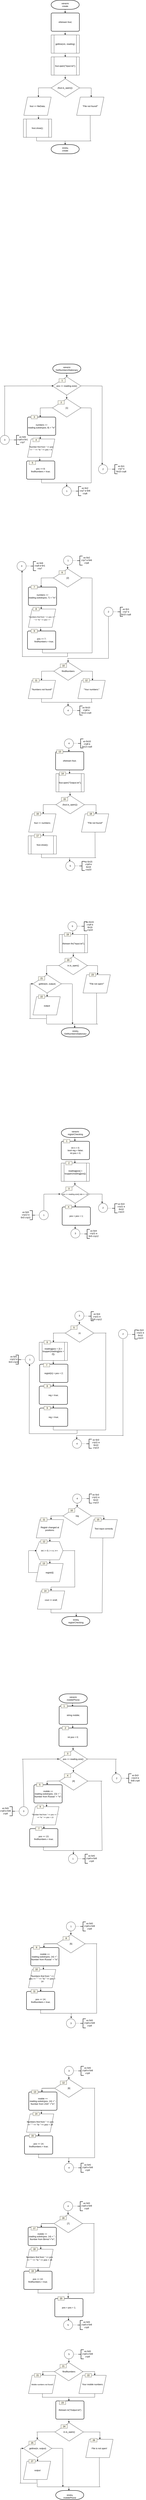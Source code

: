 <mxfile version="24.5.5" type="device">
  <diagram name="Страница — 1" id="tw9W5QKRwoaeAU3xFHu2">
    <mxGraphModel dx="2465" dy="2069" grid="1" gridSize="10" guides="1" tooltips="1" connect="1" arrows="1" fold="1" page="1" pageScale="1" pageWidth="827" pageHeight="1169" math="0" shadow="0">
      <root>
        <mxCell id="0" />
        <mxCell id="1" parent="0" />
        <mxCell id="2pT8554tq2TcYR5QaNTi-1" value="начало&lt;div&gt;create&lt;/div&gt;" style="strokeWidth=2;html=1;shape=mxgraph.flowchart.terminator;whiteSpace=wrap;" parent="1" vertex="1">
          <mxGeometry x="240" y="-1080" width="154" height="50" as="geometry" />
        </mxCell>
        <mxCell id="2pT8554tq2TcYR5QaNTi-2" value="&lt;span style=&quot;font-size: 12px;&quot;&gt;ofstream fout;&lt;/span&gt;" style="rounded=1;whiteSpace=wrap;html=1;absoluteArcSize=1;arcSize=14;strokeWidth=2;" parent="1" vertex="1">
          <mxGeometry x="240" y="-1010" width="155" height="100" as="geometry" />
        </mxCell>
        <mxCell id="2pT8554tq2TcYR5QaNTi-3" value="" style="edgeStyle=orthogonalEdgeStyle;rounded=0;orthogonalLoop=1;jettySize=auto;html=1;" parent="1" edge="1">
          <mxGeometry relative="1" as="geometry">
            <mxPoint x="316.5" y="-1030" as="sourcePoint" />
            <mxPoint x="317" y="-1010" as="targetPoint" />
          </mxGeometry>
        </mxCell>
        <mxCell id="2pT8554tq2TcYR5QaNTi-4" value="" style="edgeStyle=orthogonalEdgeStyle;rounded=0;orthogonalLoop=1;jettySize=auto;html=1;" parent="1" edge="1">
          <mxGeometry relative="1" as="geometry">
            <mxPoint x="316.5" y="-910" as="sourcePoint" />
            <mxPoint x="317" y="-890" as="targetPoint" />
          </mxGeometry>
        </mxCell>
        <mxCell id="2pT8554tq2TcYR5QaNTi-5" value="&lt;span style=&quot;font-size: 12px;&quot;&gt;getline(cin, reading);&lt;/span&gt;" style="shape=process;whiteSpace=wrap;html=1;backgroundOutline=1;" parent="1" vertex="1">
          <mxGeometry x="240" y="-890" width="155" height="100" as="geometry" />
        </mxCell>
        <mxCell id="2pT8554tq2TcYR5QaNTi-6" value="" style="edgeStyle=orthogonalEdgeStyle;rounded=0;orthogonalLoop=1;jettySize=auto;html=1;" parent="1" edge="1">
          <mxGeometry relative="1" as="geometry">
            <mxPoint x="317" y="-790" as="sourcePoint" />
            <mxPoint x="317.5" y="-770" as="targetPoint" />
          </mxGeometry>
        </mxCell>
        <mxCell id="2pT8554tq2TcYR5QaNTi-7" value="&lt;span style=&quot;font-size: 12px;&quot;&gt;fout.open(&quot;Input.txt&quot;);&lt;/span&gt;" style="shape=process;whiteSpace=wrap;html=1;backgroundOutline=1;" parent="1" vertex="1">
          <mxGeometry x="240" y="-770" width="155" height="100" as="geometry" />
        </mxCell>
        <mxCell id="2pT8554tq2TcYR5QaNTi-8" value="&lt;span style=&quot;font-size: 12px;&quot;&gt;(fout.is_open())&amp;nbsp;&lt;/span&gt;" style="rhombus;whiteSpace=wrap;html=1;" parent="1" vertex="1">
          <mxGeometry x="240" y="-650" width="156" height="100" as="geometry" />
        </mxCell>
        <mxCell id="2pT8554tq2TcYR5QaNTi-9" value="" style="edgeStyle=orthogonalEdgeStyle;rounded=0;orthogonalLoop=1;jettySize=auto;html=1;" parent="1" edge="1">
          <mxGeometry relative="1" as="geometry">
            <mxPoint x="317" y="-670" as="sourcePoint" />
            <mxPoint x="317.5" y="-650" as="targetPoint" />
          </mxGeometry>
        </mxCell>
        <mxCell id="2pT8554tq2TcYR5QaNTi-10" value="" style="endArrow=none;html=1;rounded=0;" parent="1" source="2pT8554tq2TcYR5QaNTi-8" edge="1">
          <mxGeometry width="50" height="50" relative="1" as="geometry">
            <mxPoint x="396" y="-550" as="sourcePoint" />
            <mxPoint x="460" y="-600" as="targetPoint" />
          </mxGeometry>
        </mxCell>
        <mxCell id="2pT8554tq2TcYR5QaNTi-11" value="" style="endArrow=none;html=1;rounded=0;" parent="1" edge="1">
          <mxGeometry width="50" height="50" relative="1" as="geometry">
            <mxPoint x="169.29" y="-600.5" as="sourcePoint" />
            <mxPoint x="240.001" y="-600.5" as="targetPoint" />
          </mxGeometry>
        </mxCell>
        <mxCell id="2pT8554tq2TcYR5QaNTi-12" value="" style="endArrow=classic;html=1;rounded=0;" parent="1" edge="1">
          <mxGeometry width="50" height="50" relative="1" as="geometry">
            <mxPoint x="170" y="-600" as="sourcePoint" />
            <mxPoint x="170" y="-550" as="targetPoint" />
          </mxGeometry>
        </mxCell>
        <mxCell id="2pT8554tq2TcYR5QaNTi-13" value="" style="endArrow=classic;html=1;rounded=0;" parent="1" edge="1">
          <mxGeometry width="50" height="50" relative="1" as="geometry">
            <mxPoint x="460" y="-600" as="sourcePoint" />
            <mxPoint x="460" y="-550" as="targetPoint" />
          </mxGeometry>
        </mxCell>
        <mxCell id="2pT8554tq2TcYR5QaNTi-14" value="&lt;span style=&quot;font-size: 12px;&quot;&gt;fout &amp;lt;&amp;lt; fileData;&lt;/span&gt;" style="shape=parallelogram;perimeter=parallelogramPerimeter;whiteSpace=wrap;html=1;fixedSize=1;" parent="1" vertex="1">
          <mxGeometry x="90" y="-550" width="150" height="100" as="geometry" />
        </mxCell>
        <mxCell id="2pT8554tq2TcYR5QaNTi-15" value="" style="edgeStyle=orthogonalEdgeStyle;rounded=0;orthogonalLoop=1;jettySize=auto;html=1;" parent="1" edge="1">
          <mxGeometry relative="1" as="geometry">
            <mxPoint x="170" y="-450" as="sourcePoint" />
            <mxPoint x="170.5" y="-430" as="targetPoint" />
          </mxGeometry>
        </mxCell>
        <mxCell id="2pT8554tq2TcYR5QaNTi-17" value="&lt;span style=&quot;font-size: 12px;&quot;&gt;fout.close();&lt;/span&gt;" style="shape=process;whiteSpace=wrap;html=1;backgroundOutline=1;" parent="1" vertex="1">
          <mxGeometry x="87.5" y="-430" width="155" height="100" as="geometry" />
        </mxCell>
        <mxCell id="2pT8554tq2TcYR5QaNTi-18" value="&lt;span style=&quot;font-size: 12px;&quot;&gt;&quot;File not found!&quot;&lt;/span&gt;" style="shape=parallelogram;perimeter=parallelogramPerimeter;whiteSpace=wrap;html=1;fixedSize=1;" parent="1" vertex="1">
          <mxGeometry x="380" y="-550" width="150" height="100" as="geometry" />
        </mxCell>
        <mxCell id="2pT8554tq2TcYR5QaNTi-19" value="" style="endArrow=none;html=1;rounded=0;" parent="1" edge="1">
          <mxGeometry width="50" height="50" relative="1" as="geometry">
            <mxPoint x="455" y="-310" as="sourcePoint" />
            <mxPoint x="454.5" y="-450" as="targetPoint" />
          </mxGeometry>
        </mxCell>
        <mxCell id="2pT8554tq2TcYR5QaNTi-20" value="" style="endArrow=none;html=1;rounded=0;" parent="1" edge="1">
          <mxGeometry width="50" height="50" relative="1" as="geometry">
            <mxPoint x="160" y="-310" as="sourcePoint" />
            <mxPoint x="160" y="-330" as="targetPoint" />
          </mxGeometry>
        </mxCell>
        <mxCell id="2pT8554tq2TcYR5QaNTi-21" value="" style="endArrow=none;html=1;rounded=0;" parent="1" edge="1">
          <mxGeometry width="50" height="50" relative="1" as="geometry">
            <mxPoint x="160" y="-310" as="sourcePoint" />
            <mxPoint x="460" y="-310" as="targetPoint" />
          </mxGeometry>
        </mxCell>
        <mxCell id="2pT8554tq2TcYR5QaNTi-22" value="" style="edgeStyle=orthogonalEdgeStyle;rounded=0;orthogonalLoop=1;jettySize=auto;html=1;" parent="1" edge="1">
          <mxGeometry relative="1" as="geometry">
            <mxPoint x="316.5" y="-310" as="sourcePoint" />
            <mxPoint x="317" y="-290" as="targetPoint" />
          </mxGeometry>
        </mxCell>
        <mxCell id="2pT8554tq2TcYR5QaNTi-23" value="&lt;div&gt;конец&lt;/div&gt;&lt;div&gt;create&lt;/div&gt;" style="strokeWidth=2;html=1;shape=mxgraph.flowchart.terminator;whiteSpace=wrap;" parent="1" vertex="1">
          <mxGeometry x="240" y="-290" width="154" height="50" as="geometry" />
        </mxCell>
        <mxCell id="2pT8554tq2TcYR5QaNTi-24" value="начало&lt;div&gt;GetNumbersStationary&lt;/div&gt;" style="strokeWidth=2;html=1;shape=mxgraph.flowchart.terminator;whiteSpace=wrap;" parent="1" vertex="1">
          <mxGeometry x="249" y="910" width="154" height="50" as="geometry" />
        </mxCell>
        <mxCell id="2pT8554tq2TcYR5QaNTi-26" value="" style="edgeStyle=orthogonalEdgeStyle;rounded=0;orthogonalLoop=1;jettySize=auto;html=1;" parent="1" edge="1">
          <mxGeometry relative="1" as="geometry">
            <mxPoint x="325.5" y="960" as="sourcePoint" />
            <mxPoint x="326" y="980" as="targetPoint" />
          </mxGeometry>
        </mxCell>
        <mxCell id="2pT8554tq2TcYR5QaNTi-52" value="&lt;span style=&quot;font-size: 12px;&quot;&gt;pos &amp;lt;= reading.size()&lt;/span&gt;" style="rhombus;whiteSpace=wrap;html=1;" parent="1" vertex="1">
          <mxGeometry x="247.5" y="980" width="156" height="100" as="geometry" />
        </mxCell>
        <mxCell id="2pT8554tq2TcYR5QaNTi-53" value="" style="edgeStyle=orthogonalEdgeStyle;rounded=0;orthogonalLoop=1;jettySize=auto;html=1;" parent="1" edge="1">
          <mxGeometry relative="1" as="geometry">
            <mxPoint x="325" y="1080" as="sourcePoint" />
            <mxPoint x="325.5" y="1100" as="targetPoint" />
          </mxGeometry>
        </mxCell>
        <mxCell id="2pT8554tq2TcYR5QaNTi-54" value="[1]" style="rhombus;whiteSpace=wrap;html=1;" parent="1" vertex="1">
          <mxGeometry x="247.5" y="1100" width="156" height="100" as="geometry" />
        </mxCell>
        <mxCell id="2pT8554tq2TcYR5QaNTi-55" value="" style="endArrow=none;html=1;rounded=0;" parent="1" edge="1">
          <mxGeometry width="50" height="50" relative="1" as="geometry">
            <mxPoint x="400.5" y="1149.5" as="sourcePoint" />
            <mxPoint x="458.5" y="1150" as="targetPoint" />
          </mxGeometry>
        </mxCell>
        <mxCell id="2pT8554tq2TcYR5QaNTi-56" value="" style="endArrow=none;html=1;rounded=0;" parent="1" edge="1">
          <mxGeometry width="50" height="50" relative="1" as="geometry">
            <mxPoint x="179.5" y="1150" as="sourcePoint" />
            <mxPoint x="247.501" y="1149.5" as="targetPoint" />
          </mxGeometry>
        </mxCell>
        <mxCell id="2pT8554tq2TcYR5QaNTi-57" value="" style="endArrow=classic;html=1;rounded=0;" parent="1" edge="1">
          <mxGeometry width="50" height="50" relative="1" as="geometry">
            <mxPoint x="180" y="1150" as="sourcePoint" />
            <mxPoint x="180" y="1200" as="targetPoint" />
          </mxGeometry>
        </mxCell>
        <mxCell id="2pT8554tq2TcYR5QaNTi-58" value="&lt;span style=&quot;font-size: 12px;&quot;&gt;numbers += reading.substr(pos, 8) + &quot;\n&quot;&lt;/span&gt;" style="rounded=1;whiteSpace=wrap;html=1;absoluteArcSize=1;arcSize=14;strokeWidth=2;" parent="1" vertex="1">
          <mxGeometry x="110" y="1200" width="155" height="100" as="geometry" />
        </mxCell>
        <mxCell id="2pT8554tq2TcYR5QaNTi-59" value="" style="edgeStyle=orthogonalEdgeStyle;rounded=0;orthogonalLoop=1;jettySize=auto;html=1;" parent="1" edge="1">
          <mxGeometry relative="1" as="geometry">
            <mxPoint x="180" y="1300" as="sourcePoint" />
            <mxPoint x="180.5" y="1320" as="targetPoint" />
          </mxGeometry>
        </mxCell>
        <mxCell id="2pT8554tq2TcYR5QaNTi-60" value="&lt;span style=&quot;font-size: 11px;&quot;&gt;&quot;Number find from &quot; &amp;lt;&amp;lt; pos &amp;lt;&amp;lt; &quot; &quot; &amp;lt;&amp;lt; &quot;to &quot; &amp;lt;&amp;lt; pos + 8&amp;nbsp;&lt;/span&gt;" style="shape=parallelogram;perimeter=parallelogramPerimeter;whiteSpace=wrap;html=1;fixedSize=1;" parent="1" vertex="1">
          <mxGeometry x="110" y="1320" width="150" height="100" as="geometry" />
        </mxCell>
        <mxCell id="2pT8554tq2TcYR5QaNTi-61" value="&lt;span style=&quot;font-size: 12px;&quot;&gt;pos += 8;&lt;/span&gt;&lt;div&gt;&lt;span style=&quot;font-size: 12px;&quot;&gt;findNumbers = true;&lt;/span&gt;&lt;br&gt;&lt;/div&gt;" style="rounded=1;whiteSpace=wrap;html=1;absoluteArcSize=1;arcSize=14;strokeWidth=2;" parent="1" vertex="1">
          <mxGeometry x="105" y="1440" width="155" height="100" as="geometry" />
        </mxCell>
        <mxCell id="2pT8554tq2TcYR5QaNTi-62" value="" style="edgeStyle=orthogonalEdgeStyle;rounded=0;orthogonalLoop=1;jettySize=auto;html=1;" parent="1" edge="1">
          <mxGeometry relative="1" as="geometry">
            <mxPoint x="177" y="1420" as="sourcePoint" />
            <mxPoint x="177.5" y="1440" as="targetPoint" />
          </mxGeometry>
        </mxCell>
        <mxCell id="2pT8554tq2TcYR5QaNTi-63" value="" style="endArrow=none;html=1;rounded=0;" parent="1" edge="1">
          <mxGeometry width="50" height="50" relative="1" as="geometry">
            <mxPoint x="460" y="1560" as="sourcePoint" />
            <mxPoint x="460" y="1150" as="targetPoint" />
          </mxGeometry>
        </mxCell>
        <mxCell id="2pT8554tq2TcYR5QaNTi-64" value="" style="endArrow=none;html=1;rounded=0;" parent="1" edge="1">
          <mxGeometry width="50" height="50" relative="1" as="geometry">
            <mxPoint x="187" y="1560" as="sourcePoint" />
            <mxPoint x="187" y="1540" as="targetPoint" />
          </mxGeometry>
        </mxCell>
        <mxCell id="2pT8554tq2TcYR5QaNTi-65" value="" style="endArrow=none;html=1;rounded=0;" parent="1" edge="1">
          <mxGeometry width="50" height="50" relative="1" as="geometry">
            <mxPoint x="187.5" y="1560" as="sourcePoint" />
            <mxPoint x="460" y="1560" as="targetPoint" />
          </mxGeometry>
        </mxCell>
        <mxCell id="2pT8554tq2TcYR5QaNTi-77" value="[2]" style="rhombus;whiteSpace=wrap;html=1;" parent="1" vertex="1">
          <mxGeometry x="252.5" y="2030" width="156" height="100" as="geometry" />
        </mxCell>
        <mxCell id="2pT8554tq2TcYR5QaNTi-78" value="" style="endArrow=none;html=1;rounded=0;" parent="1" edge="1">
          <mxGeometry width="50" height="50" relative="1" as="geometry">
            <mxPoint x="405.5" y="2079.5" as="sourcePoint" />
            <mxPoint x="463.5" y="2080" as="targetPoint" />
          </mxGeometry>
        </mxCell>
        <mxCell id="2pT8554tq2TcYR5QaNTi-79" value="" style="endArrow=none;html=1;rounded=0;" parent="1" edge="1">
          <mxGeometry width="50" height="50" relative="1" as="geometry">
            <mxPoint x="184.5" y="2080" as="sourcePoint" />
            <mxPoint x="252.501" y="2079.5" as="targetPoint" />
          </mxGeometry>
        </mxCell>
        <mxCell id="2pT8554tq2TcYR5QaNTi-80" value="" style="endArrow=classic;html=1;rounded=0;" parent="1" edge="1">
          <mxGeometry width="50" height="50" relative="1" as="geometry">
            <mxPoint x="185" y="2080" as="sourcePoint" />
            <mxPoint x="185" y="2130" as="targetPoint" />
          </mxGeometry>
        </mxCell>
        <mxCell id="2pT8554tq2TcYR5QaNTi-81" value="&lt;span style=&quot;font-size: 12px;&quot;&gt;numbers += reading.substr(pos, 7) + &quot;\n&quot;;&lt;/span&gt;" style="rounded=1;whiteSpace=wrap;html=1;absoluteArcSize=1;arcSize=14;strokeWidth=2;" parent="1" vertex="1">
          <mxGeometry x="115" y="2130" width="155" height="100" as="geometry" />
        </mxCell>
        <mxCell id="2pT8554tq2TcYR5QaNTi-82" value="" style="edgeStyle=orthogonalEdgeStyle;rounded=0;orthogonalLoop=1;jettySize=auto;html=1;" parent="1" edge="1">
          <mxGeometry relative="1" as="geometry">
            <mxPoint x="185" y="2230" as="sourcePoint" />
            <mxPoint x="185.5" y="2250" as="targetPoint" />
          </mxGeometry>
        </mxCell>
        <mxCell id="2pT8554tq2TcYR5QaNTi-83" value="&lt;span style=&quot;font-size: 10px;&quot;&gt;&quot;Numbers find from &quot; &amp;lt;&amp;lt; pos &amp;lt;&amp;lt; &quot; &quot; &amp;lt;&amp;lt; &quot;to &quot; &amp;lt;&amp;lt; pos + 7&lt;/span&gt;" style="shape=parallelogram;perimeter=parallelogramPerimeter;whiteSpace=wrap;html=1;fixedSize=1;" parent="1" vertex="1">
          <mxGeometry x="115" y="2250" width="150" height="100" as="geometry" />
        </mxCell>
        <mxCell id="2pT8554tq2TcYR5QaNTi-84" value="&lt;div&gt;&lt;div&gt;&lt;span style=&quot;font-size: 12px;&quot;&gt;pos += 7;&lt;/span&gt;&lt;/div&gt;&lt;div&gt;&lt;span style=&quot;font-size: 12px; white-space: normal;&quot;&gt;&lt;span style=&quot;white-space:pre&quot;&gt;&#x9;&lt;/span&gt;findNumbers = true;&lt;/span&gt;&lt;/div&gt;&lt;/div&gt;" style="rounded=1;whiteSpace=wrap;html=1;absoluteArcSize=1;arcSize=14;strokeWidth=2;" parent="1" vertex="1">
          <mxGeometry x="110" y="2370" width="155" height="100" as="geometry" />
        </mxCell>
        <mxCell id="2pT8554tq2TcYR5QaNTi-85" value="" style="edgeStyle=orthogonalEdgeStyle;rounded=0;orthogonalLoop=1;jettySize=auto;html=1;" parent="1" edge="1">
          <mxGeometry relative="1" as="geometry">
            <mxPoint x="182" y="2350" as="sourcePoint" />
            <mxPoint x="182.5" y="2370" as="targetPoint" />
          </mxGeometry>
        </mxCell>
        <mxCell id="2pT8554tq2TcYR5QaNTi-86" value="" style="endArrow=none;html=1;rounded=0;" parent="1" edge="1">
          <mxGeometry width="50" height="50" relative="1" as="geometry">
            <mxPoint x="465" y="2490" as="sourcePoint" />
            <mxPoint x="465" y="2080" as="targetPoint" />
          </mxGeometry>
        </mxCell>
        <mxCell id="2pT8554tq2TcYR5QaNTi-87" value="" style="endArrow=none;html=1;rounded=0;" parent="1" edge="1">
          <mxGeometry width="50" height="50" relative="1" as="geometry">
            <mxPoint x="192" y="2490" as="sourcePoint" />
            <mxPoint x="192" y="2470" as="targetPoint" />
          </mxGeometry>
        </mxCell>
        <mxCell id="2pT8554tq2TcYR5QaNTi-88" value="" style="endArrow=none;html=1;rounded=0;" parent="1" edge="1">
          <mxGeometry width="50" height="50" relative="1" as="geometry">
            <mxPoint x="192.5" y="2490" as="sourcePoint" />
            <mxPoint x="465" y="2490" as="targetPoint" />
          </mxGeometry>
        </mxCell>
        <mxCell id="2pT8554tq2TcYR5QaNTi-89" value="" style="edgeStyle=orthogonalEdgeStyle;rounded=0;orthogonalLoop=1;jettySize=auto;html=1;" parent="1" edge="1">
          <mxGeometry relative="1" as="geometry">
            <mxPoint x="325" y="1560" as="sourcePoint" />
            <mxPoint x="325.5" y="1580" as="targetPoint" />
          </mxGeometry>
        </mxCell>
        <mxCell id="2pT8554tq2TcYR5QaNTi-90" value="" style="endArrow=none;html=1;rounded=0;" parent="1" edge="1">
          <mxGeometry width="50" height="50" relative="1" as="geometry">
            <mxPoint x="403.5" y="1029.5" as="sourcePoint" />
            <mxPoint x="520" y="1030" as="targetPoint" />
          </mxGeometry>
        </mxCell>
        <mxCell id="2pT8554tq2TcYR5QaNTi-91" value="" style="endArrow=none;html=1;rounded=0;" parent="1" edge="1">
          <mxGeometry width="50" height="50" relative="1" as="geometry">
            <mxPoint x="520" y="1440" as="sourcePoint" />
            <mxPoint x="520" y="1030" as="targetPoint" />
          </mxGeometry>
        </mxCell>
        <mxCell id="2pT8554tq2TcYR5QaNTi-92" value="1" style="ellipse;whiteSpace=wrap;html=1;aspect=fixed;" parent="1" vertex="1">
          <mxGeometry x="300.5" y="1580" width="50" height="50" as="geometry" />
        </mxCell>
        <mxCell id="2pT8554tq2TcYR5QaNTi-93" value="" style="strokeWidth=2;html=1;shape=mxgraph.flowchart.annotation_2;align=left;labelPosition=right;pointerEvents=1;rotation=0;" parent="1" vertex="1">
          <mxGeometry x="375" y="1580" width="30" height="50" as="geometry" />
        </mxCell>
        <mxCell id="2pT8554tq2TcYR5QaNTi-94" value="" style="endArrow=none;dashed=1;html=1;rounded=0;" parent="1" edge="1">
          <mxGeometry width="50" height="50" relative="1" as="geometry">
            <mxPoint x="350.5" y="1604.5" as="sourcePoint" />
            <mxPoint x="370.5" y="1604.5" as="targetPoint" />
          </mxGeometry>
        </mxCell>
        <mxCell id="2pT8554tq2TcYR5QaNTi-95" value="из бл2 стр7 в бл6 стр8" style="text;html=1;strokeColor=none;fillColor=none;align=center;verticalAlign=middle;whiteSpace=wrap;rounded=0;" parent="1" vertex="1">
          <mxGeometry x="395.5" y="1580" width="60" height="45" as="geometry" />
        </mxCell>
        <mxCell id="2pT8554tq2TcYR5QaNTi-96" value="" style="edgeStyle=orthogonalEdgeStyle;rounded=0;orthogonalLoop=1;jettySize=auto;html=1;" parent="1" edge="1">
          <mxGeometry relative="1" as="geometry">
            <mxPoint x="520" y="1440" as="sourcePoint" />
            <mxPoint x="520.5" y="1460" as="targetPoint" />
          </mxGeometry>
        </mxCell>
        <mxCell id="2pT8554tq2TcYR5QaNTi-101" value="2" style="ellipse;whiteSpace=wrap;html=1;aspect=fixed;" parent="1" vertex="1">
          <mxGeometry x="500" y="1460" width="50" height="50" as="geometry" />
        </mxCell>
        <mxCell id="2pT8554tq2TcYR5QaNTi-102" value="" style="strokeWidth=2;html=1;shape=mxgraph.flowchart.annotation_2;align=left;labelPosition=right;pointerEvents=1;rotation=0;" parent="1" vertex="1">
          <mxGeometry x="574.5" y="1460" width="30" height="50" as="geometry" />
        </mxCell>
        <mxCell id="2pT8554tq2TcYR5QaNTi-103" value="" style="endArrow=none;dashed=1;html=1;rounded=0;" parent="1" edge="1">
          <mxGeometry width="50" height="50" relative="1" as="geometry">
            <mxPoint x="550" y="1484.5" as="sourcePoint" />
            <mxPoint x="570" y="1484.5" as="targetPoint" />
          </mxGeometry>
        </mxCell>
        <mxCell id="2pT8554tq2TcYR5QaNTi-104" value="из бл1 стр7 в бл10 стр8" style="text;html=1;strokeColor=none;fillColor=none;align=center;verticalAlign=middle;whiteSpace=wrap;rounded=0;" parent="1" vertex="1">
          <mxGeometry x="595" y="1460" width="60" height="45" as="geometry" />
        </mxCell>
        <mxCell id="2pT8554tq2TcYR5QaNTi-105" value="1" style="ellipse;whiteSpace=wrap;html=1;aspect=fixed;" parent="1" vertex="1">
          <mxGeometry x="308" y="1960" width="50" height="50" as="geometry" />
        </mxCell>
        <mxCell id="2pT8554tq2TcYR5QaNTi-106" value="" style="strokeWidth=2;html=1;shape=mxgraph.flowchart.annotation_2;align=left;labelPosition=right;pointerEvents=1;rotation=0;" parent="1" vertex="1">
          <mxGeometry x="382.5" y="1960" width="30" height="50" as="geometry" />
        </mxCell>
        <mxCell id="2pT8554tq2TcYR5QaNTi-107" value="" style="endArrow=none;dashed=1;html=1;rounded=0;" parent="1" edge="1">
          <mxGeometry width="50" height="50" relative="1" as="geometry">
            <mxPoint x="358" y="1984.5" as="sourcePoint" />
            <mxPoint x="378" y="1984.5" as="targetPoint" />
          </mxGeometry>
        </mxCell>
        <mxCell id="2pT8554tq2TcYR5QaNTi-109" value="" style="edgeStyle=orthogonalEdgeStyle;rounded=0;orthogonalLoop=1;jettySize=auto;html=1;" parent="1" edge="1">
          <mxGeometry relative="1" as="geometry">
            <mxPoint x="330" y="2010" as="sourcePoint" />
            <mxPoint x="330.5" y="2030" as="targetPoint" />
          </mxGeometry>
        </mxCell>
        <mxCell id="2pT8554tq2TcYR5QaNTi-110" value="" style="endArrow=none;html=1;rounded=0;" parent="1" edge="1">
          <mxGeometry width="50" height="50" relative="1" as="geometry">
            <mxPoint x="330" y="2510" as="sourcePoint" />
            <mxPoint x="330" y="2490" as="targetPoint" />
          </mxGeometry>
        </mxCell>
        <mxCell id="2pT8554tq2TcYR5QaNTi-111" value="" style="endArrow=none;html=1;rounded=0;" parent="1" edge="1">
          <mxGeometry width="50" height="50" relative="1" as="geometry">
            <mxPoint x="80" y="2510" as="sourcePoint" />
            <mxPoint x="330" y="2510" as="targetPoint" />
          </mxGeometry>
        </mxCell>
        <mxCell id="2pT8554tq2TcYR5QaNTi-113" value="3" style="ellipse;whiteSpace=wrap;html=1;aspect=fixed;" parent="1" vertex="1">
          <mxGeometry x="52.5" y="1990" width="50" height="50" as="geometry" />
        </mxCell>
        <mxCell id="2pT8554tq2TcYR5QaNTi-114" value="" style="strokeWidth=2;html=1;shape=mxgraph.flowchart.annotation_2;align=left;labelPosition=right;pointerEvents=1;rotation=0;" parent="1" vertex="1">
          <mxGeometry x="127" y="1990" width="30" height="50" as="geometry" />
        </mxCell>
        <mxCell id="2pT8554tq2TcYR5QaNTi-115" value="" style="endArrow=none;dashed=1;html=1;rounded=0;" parent="1" edge="1">
          <mxGeometry width="50" height="50" relative="1" as="geometry">
            <mxPoint x="102.5" y="2014.5" as="sourcePoint" />
            <mxPoint x="122.5" y="2014.5" as="targetPoint" />
          </mxGeometry>
        </mxCell>
        <mxCell id="2pT8554tq2TcYR5QaNTi-116" value="из бл6 стр8 в бл1 стр7" style="text;html=1;strokeColor=none;fillColor=none;align=center;verticalAlign=middle;whiteSpace=wrap;rounded=0;" parent="1" vertex="1">
          <mxGeometry x="147.5" y="1990" width="60" height="45" as="geometry" />
        </mxCell>
        <mxCell id="2pT8554tq2TcYR5QaNTi-118" value="3" style="ellipse;whiteSpace=wrap;html=1;aspect=fixed;" parent="1" vertex="1">
          <mxGeometry x="-40" y="1300" width="50" height="50" as="geometry" />
        </mxCell>
        <mxCell id="2pT8554tq2TcYR5QaNTi-119" value="" style="strokeWidth=2;html=1;shape=mxgraph.flowchart.annotation_2;align=left;labelPosition=right;pointerEvents=1;rotation=0;" parent="1" vertex="1">
          <mxGeometry x="34.5" y="1300" width="30" height="50" as="geometry" />
        </mxCell>
        <mxCell id="2pT8554tq2TcYR5QaNTi-120" value="" style="endArrow=none;dashed=1;html=1;rounded=0;" parent="1" edge="1">
          <mxGeometry width="50" height="50" relative="1" as="geometry">
            <mxPoint x="10" y="1324.5" as="sourcePoint" />
            <mxPoint x="30" y="1324.5" as="targetPoint" />
          </mxGeometry>
        </mxCell>
        <mxCell id="2pT8554tq2TcYR5QaNTi-122" value="" style="endArrow=none;html=1;rounded=0;" parent="1" edge="1">
          <mxGeometry width="50" height="50" relative="1" as="geometry">
            <mxPoint x="-15.5" y="1300" as="sourcePoint" />
            <mxPoint x="-15" y="1030" as="targetPoint" />
          </mxGeometry>
        </mxCell>
        <mxCell id="2pT8554tq2TcYR5QaNTi-123" value="" style="endArrow=classic;html=1;rounded=0;" parent="1" edge="1">
          <mxGeometry width="50" height="50" relative="1" as="geometry">
            <mxPoint x="-20" y="1030" as="sourcePoint" />
            <mxPoint x="252.5" y="1029.5" as="targetPoint" />
          </mxGeometry>
        </mxCell>
        <mxCell id="2pT8554tq2TcYR5QaNTi-124" value="2" style="ellipse;whiteSpace=wrap;html=1;aspect=fixed;" parent="1" vertex="1">
          <mxGeometry x="530" y="2240" width="50" height="50" as="geometry" />
        </mxCell>
        <mxCell id="2pT8554tq2TcYR5QaNTi-125" value="" style="strokeWidth=2;html=1;shape=mxgraph.flowchart.annotation_2;align=left;labelPosition=right;pointerEvents=1;rotation=0;" parent="1" vertex="1">
          <mxGeometry x="604.5" y="2240" width="30" height="50" as="geometry" />
        </mxCell>
        <mxCell id="2pT8554tq2TcYR5QaNTi-126" value="" style="endArrow=none;dashed=1;html=1;rounded=0;" parent="1" edge="1">
          <mxGeometry width="50" height="50" relative="1" as="geometry">
            <mxPoint x="580" y="2264.5" as="sourcePoint" />
            <mxPoint x="600" y="2264.5" as="targetPoint" />
          </mxGeometry>
        </mxCell>
        <mxCell id="2pT8554tq2TcYR5QaNTi-128" value="" style="endArrow=none;html=1;rounded=0;" parent="1" edge="1">
          <mxGeometry width="50" height="50" relative="1" as="geometry">
            <mxPoint x="555" y="2520" as="sourcePoint" />
            <mxPoint x="554.5" y="2290" as="targetPoint" />
          </mxGeometry>
        </mxCell>
        <mxCell id="2pT8554tq2TcYR5QaNTi-129" value="" style="endArrow=none;html=1;rounded=0;" parent="1" edge="1">
          <mxGeometry width="50" height="50" relative="1" as="geometry">
            <mxPoint x="330" y="2520" as="sourcePoint" />
            <mxPoint x="555" y="2520" as="targetPoint" />
          </mxGeometry>
        </mxCell>
        <mxCell id="2pT8554tq2TcYR5QaNTi-131" value="" style="edgeStyle=orthogonalEdgeStyle;rounded=0;orthogonalLoop=1;jettySize=auto;html=1;" parent="1" edge="1">
          <mxGeometry relative="1" as="geometry">
            <mxPoint x="332.5" y="2520" as="sourcePoint" />
            <mxPoint x="333" y="2540" as="targetPoint" />
          </mxGeometry>
        </mxCell>
        <mxCell id="2pT8554tq2TcYR5QaNTi-134" value="&lt;span style=&quot;font-size: 12px;&quot;&gt;!findNumbers&lt;/span&gt;" style="rhombus;whiteSpace=wrap;html=1;" parent="1" vertex="1">
          <mxGeometry x="255" y="2540" width="156" height="100" as="geometry" />
        </mxCell>
        <mxCell id="2pT8554tq2TcYR5QaNTi-135" value="" style="endArrow=none;html=1;rounded=0;" parent="1" edge="1">
          <mxGeometry width="50" height="50" relative="1" as="geometry">
            <mxPoint x="409" y="2589.5" as="sourcePoint" />
            <mxPoint x="467" y="2590" as="targetPoint" />
          </mxGeometry>
        </mxCell>
        <mxCell id="2pT8554tq2TcYR5QaNTi-136" value="" style="endArrow=classic;html=1;rounded=0;" parent="1" edge="1">
          <mxGeometry width="50" height="50" relative="1" as="geometry">
            <mxPoint x="467" y="2590" as="sourcePoint" />
            <mxPoint x="467" y="2640" as="targetPoint" />
          </mxGeometry>
        </mxCell>
        <mxCell id="2pT8554tq2TcYR5QaNTi-137" value="&lt;span style=&quot;font-size: 12px;&quot;&gt;&quot;Your numbers:&quot;&lt;/span&gt;" style="shape=parallelogram;perimeter=parallelogramPerimeter;whiteSpace=wrap;html=1;fixedSize=1;" parent="1" vertex="1">
          <mxGeometry x="387" y="2640" width="150" height="100" as="geometry" />
        </mxCell>
        <mxCell id="2pT8554tq2TcYR5QaNTi-138" value="" style="endArrow=none;html=1;rounded=0;" parent="1" edge="1">
          <mxGeometry width="50" height="50" relative="1" as="geometry">
            <mxPoint x="187" y="2590" as="sourcePoint" />
            <mxPoint x="255.001" y="2589.5" as="targetPoint" />
          </mxGeometry>
        </mxCell>
        <mxCell id="2pT8554tq2TcYR5QaNTi-139" value="" style="endArrow=classic;html=1;rounded=0;" parent="1" edge="1">
          <mxGeometry width="50" height="50" relative="1" as="geometry">
            <mxPoint x="187" y="2590" as="sourcePoint" />
            <mxPoint x="187" y="2640" as="targetPoint" />
          </mxGeometry>
        </mxCell>
        <mxCell id="2pT8554tq2TcYR5QaNTi-141" value="" style="endArrow=none;html=1;rounded=0;" parent="1" edge="1">
          <mxGeometry width="50" height="50" relative="1" as="geometry">
            <mxPoint x="187" y="2760" as="sourcePoint" />
            <mxPoint x="187" y="2740" as="targetPoint" />
          </mxGeometry>
        </mxCell>
        <mxCell id="2pT8554tq2TcYR5QaNTi-142" value="" style="endArrow=none;html=1;rounded=0;" parent="1" edge="1">
          <mxGeometry width="50" height="50" relative="1" as="geometry">
            <mxPoint x="462" y="2760" as="sourcePoint" />
            <mxPoint x="461.5" y="2740" as="targetPoint" />
          </mxGeometry>
        </mxCell>
        <mxCell id="2pT8554tq2TcYR5QaNTi-143" value="" style="endArrow=none;html=1;rounded=0;" parent="1" edge="1">
          <mxGeometry width="50" height="50" relative="1" as="geometry">
            <mxPoint x="187" y="2760" as="sourcePoint" />
            <mxPoint x="467" y="2760" as="targetPoint" />
          </mxGeometry>
        </mxCell>
        <mxCell id="2pT8554tq2TcYR5QaNTi-144" value="&lt;span style=&quot;font-size: 12px;&quot;&gt;&quot;Numbers not found!&quot;&lt;/span&gt;" style="shape=parallelogram;perimeter=parallelogramPerimeter;whiteSpace=wrap;html=1;fixedSize=1;" parent="1" vertex="1">
          <mxGeometry x="114" y="2640" width="150" height="100" as="geometry" />
        </mxCell>
        <mxCell id="2pT8554tq2TcYR5QaNTi-145" value="" style="edgeStyle=orthogonalEdgeStyle;rounded=0;orthogonalLoop=1;jettySize=auto;html=1;" parent="1" edge="1">
          <mxGeometry relative="1" as="geometry">
            <mxPoint x="332.5" y="2760" as="sourcePoint" />
            <mxPoint x="333" y="2780" as="targetPoint" />
          </mxGeometry>
        </mxCell>
        <mxCell id="2pT8554tq2TcYR5QaNTi-146" value="4" style="ellipse;whiteSpace=wrap;html=1;aspect=fixed;" parent="1" vertex="1">
          <mxGeometry x="308" y="2780" width="50" height="50" as="geometry" />
        </mxCell>
        <mxCell id="2pT8554tq2TcYR5QaNTi-147" value="" style="strokeWidth=2;html=1;shape=mxgraph.flowchart.annotation_2;align=left;labelPosition=right;pointerEvents=1;rotation=0;" parent="1" vertex="1">
          <mxGeometry x="382.5" y="2780" width="30" height="50" as="geometry" />
        </mxCell>
        <mxCell id="2pT8554tq2TcYR5QaNTi-148" value="" style="endArrow=none;dashed=1;html=1;rounded=0;" parent="1" edge="1">
          <mxGeometry width="50" height="50" relative="1" as="geometry">
            <mxPoint x="358" y="2804.5" as="sourcePoint" />
            <mxPoint x="378" y="2804.5" as="targetPoint" />
          </mxGeometry>
        </mxCell>
        <mxCell id="2pT8554tq2TcYR5QaNTi-149" value="из бл10 стр8 в бл13 стр9" style="text;html=1;strokeColor=none;fillColor=none;align=center;verticalAlign=middle;whiteSpace=wrap;rounded=0;" parent="1" vertex="1">
          <mxGeometry x="403" y="2780" width="60" height="45" as="geometry" />
        </mxCell>
        <mxCell id="2pT8554tq2TcYR5QaNTi-150" value="4" style="ellipse;whiteSpace=wrap;html=1;aspect=fixed;" parent="1" vertex="1">
          <mxGeometry x="312.5" y="2960" width="50" height="50" as="geometry" />
        </mxCell>
        <mxCell id="2pT8554tq2TcYR5QaNTi-151" value="" style="strokeWidth=2;html=1;shape=mxgraph.flowchart.annotation_2;align=left;labelPosition=right;pointerEvents=1;rotation=0;" parent="1" vertex="1">
          <mxGeometry x="387" y="2960" width="30" height="50" as="geometry" />
        </mxCell>
        <mxCell id="2pT8554tq2TcYR5QaNTi-152" value="" style="endArrow=none;dashed=1;html=1;rounded=0;" parent="1" edge="1">
          <mxGeometry width="50" height="50" relative="1" as="geometry">
            <mxPoint x="362.5" y="2984.5" as="sourcePoint" />
            <mxPoint x="382.5" y="2984.5" as="targetPoint" />
          </mxGeometry>
        </mxCell>
        <mxCell id="2pT8554tq2TcYR5QaNTi-154" value="" style="edgeStyle=orthogonalEdgeStyle;rounded=0;orthogonalLoop=1;jettySize=auto;html=1;" parent="1" edge="1">
          <mxGeometry relative="1" as="geometry">
            <mxPoint x="337" y="3010" as="sourcePoint" />
            <mxPoint x="337.5" y="3030" as="targetPoint" />
          </mxGeometry>
        </mxCell>
        <mxCell id="2pT8554tq2TcYR5QaNTi-155" value="&lt;span style=&quot;font-size: 12px;&quot;&gt;ofstream fout;&lt;/span&gt;" style="rounded=1;whiteSpace=wrap;html=1;absoluteArcSize=1;arcSize=14;strokeWidth=2;" parent="1" vertex="1">
          <mxGeometry x="264.25" y="3030" width="155" height="100" as="geometry" />
        </mxCell>
        <mxCell id="2pT8554tq2TcYR5QaNTi-156" value="" style="edgeStyle=orthogonalEdgeStyle;rounded=0;orthogonalLoop=1;jettySize=auto;html=1;" parent="1" edge="1">
          <mxGeometry relative="1" as="geometry">
            <mxPoint x="340.75" y="3130" as="sourcePoint" />
            <mxPoint x="341.25" y="3150" as="targetPoint" />
          </mxGeometry>
        </mxCell>
        <mxCell id="2pT8554tq2TcYR5QaNTi-159" value="&lt;span style=&quot;font-size: 12px;&quot;&gt;fout.open(&quot;Output.txt&quot;);&lt;/span&gt;" style="shape=process;whiteSpace=wrap;html=1;backgroundOutline=1;" parent="1" vertex="1">
          <mxGeometry x="266.5" y="3150" width="155" height="100" as="geometry" />
        </mxCell>
        <mxCell id="2pT8554tq2TcYR5QaNTi-160" value="&lt;span style=&quot;font-size: 12px;&quot;&gt;(fout.is_open())&amp;nbsp;&lt;/span&gt;" style="rhombus;whiteSpace=wrap;html=1;" parent="1" vertex="1">
          <mxGeometry x="266.5" y="3270" width="156" height="100" as="geometry" />
        </mxCell>
        <mxCell id="2pT8554tq2TcYR5QaNTi-161" value="" style="edgeStyle=orthogonalEdgeStyle;rounded=0;orthogonalLoop=1;jettySize=auto;html=1;" parent="1" edge="1">
          <mxGeometry relative="1" as="geometry">
            <mxPoint x="343.5" y="3250" as="sourcePoint" />
            <mxPoint x="344" y="3270" as="targetPoint" />
          </mxGeometry>
        </mxCell>
        <mxCell id="2pT8554tq2TcYR5QaNTi-162" value="" style="endArrow=none;html=1;rounded=0;" parent="1" source="2pT8554tq2TcYR5QaNTi-160" edge="1">
          <mxGeometry width="50" height="50" relative="1" as="geometry">
            <mxPoint x="422.5" y="3370" as="sourcePoint" />
            <mxPoint x="486.5" y="3320" as="targetPoint" />
          </mxGeometry>
        </mxCell>
        <mxCell id="2pT8554tq2TcYR5QaNTi-163" value="" style="endArrow=none;html=1;rounded=0;" parent="1" edge="1">
          <mxGeometry width="50" height="50" relative="1" as="geometry">
            <mxPoint x="195.79" y="3319.5" as="sourcePoint" />
            <mxPoint x="266.501" y="3319.5" as="targetPoint" />
          </mxGeometry>
        </mxCell>
        <mxCell id="2pT8554tq2TcYR5QaNTi-164" value="" style="endArrow=classic;html=1;rounded=0;" parent="1" edge="1">
          <mxGeometry width="50" height="50" relative="1" as="geometry">
            <mxPoint x="196.5" y="3320" as="sourcePoint" />
            <mxPoint x="196.5" y="3370" as="targetPoint" />
          </mxGeometry>
        </mxCell>
        <mxCell id="2pT8554tq2TcYR5QaNTi-165" value="" style="endArrow=classic;html=1;rounded=0;" parent="1" edge="1">
          <mxGeometry width="50" height="50" relative="1" as="geometry">
            <mxPoint x="486.5" y="3320" as="sourcePoint" />
            <mxPoint x="486.5" y="3370" as="targetPoint" />
          </mxGeometry>
        </mxCell>
        <mxCell id="2pT8554tq2TcYR5QaNTi-166" value="&lt;span style=&quot;font-size: 12px;&quot;&gt;fout &amp;lt;&amp;lt; numbers;&lt;/span&gt;" style="shape=parallelogram;perimeter=parallelogramPerimeter;whiteSpace=wrap;html=1;fixedSize=1;" parent="1" vertex="1">
          <mxGeometry x="116.5" y="3370" width="150" height="100" as="geometry" />
        </mxCell>
        <mxCell id="2pT8554tq2TcYR5QaNTi-167" value="" style="edgeStyle=orthogonalEdgeStyle;rounded=0;orthogonalLoop=1;jettySize=auto;html=1;" parent="1" edge="1">
          <mxGeometry relative="1" as="geometry">
            <mxPoint x="196.5" y="3470" as="sourcePoint" />
            <mxPoint x="197" y="3490" as="targetPoint" />
          </mxGeometry>
        </mxCell>
        <mxCell id="2pT8554tq2TcYR5QaNTi-168" value="&lt;span style=&quot;font-size: 12px;&quot;&gt;fout.close();&lt;/span&gt;" style="shape=process;whiteSpace=wrap;html=1;backgroundOutline=1;" parent="1" vertex="1">
          <mxGeometry x="114" y="3490" width="155" height="100" as="geometry" />
        </mxCell>
        <mxCell id="2pT8554tq2TcYR5QaNTi-169" value="&lt;span style=&quot;font-size: 12px;&quot;&gt;&quot;File not found!&quot;&lt;/span&gt;" style="shape=parallelogram;perimeter=parallelogramPerimeter;whiteSpace=wrap;html=1;fixedSize=1;" parent="1" vertex="1">
          <mxGeometry x="406.5" y="3370" width="150" height="100" as="geometry" />
        </mxCell>
        <mxCell id="2pT8554tq2TcYR5QaNTi-170" value="" style="endArrow=none;html=1;rounded=0;" parent="1" edge="1">
          <mxGeometry width="50" height="50" relative="1" as="geometry">
            <mxPoint x="481.5" y="3610" as="sourcePoint" />
            <mxPoint x="481" y="3470" as="targetPoint" />
          </mxGeometry>
        </mxCell>
        <mxCell id="2pT8554tq2TcYR5QaNTi-171" value="" style="endArrow=none;html=1;rounded=0;" parent="1" edge="1">
          <mxGeometry width="50" height="50" relative="1" as="geometry">
            <mxPoint x="186.5" y="3610" as="sourcePoint" />
            <mxPoint x="186.5" y="3590" as="targetPoint" />
          </mxGeometry>
        </mxCell>
        <mxCell id="2pT8554tq2TcYR5QaNTi-172" value="" style="endArrow=none;html=1;rounded=0;" parent="1" edge="1">
          <mxGeometry width="50" height="50" relative="1" as="geometry">
            <mxPoint x="186.5" y="3610" as="sourcePoint" />
            <mxPoint x="486.5" y="3610" as="targetPoint" />
          </mxGeometry>
        </mxCell>
        <mxCell id="2pT8554tq2TcYR5QaNTi-173" value="" style="edgeStyle=orthogonalEdgeStyle;rounded=0;orthogonalLoop=1;jettySize=auto;html=1;" parent="1" edge="1">
          <mxGeometry relative="1" as="geometry">
            <mxPoint x="341.25" y="3610" as="sourcePoint" />
            <mxPoint x="341.75" y="3630" as="targetPoint" />
          </mxGeometry>
        </mxCell>
        <mxCell id="2pT8554tq2TcYR5QaNTi-174" value="5" style="ellipse;whiteSpace=wrap;html=1;aspect=fixed;" parent="1" vertex="1">
          <mxGeometry x="320" y="3630" width="50" height="50" as="geometry" />
        </mxCell>
        <mxCell id="2pT8554tq2TcYR5QaNTi-175" value="" style="strokeWidth=2;html=1;shape=mxgraph.flowchart.annotation_2;align=left;labelPosition=right;pointerEvents=1;rotation=0;" parent="1" vertex="1">
          <mxGeometry x="394.5" y="3630" width="30" height="50" as="geometry" />
        </mxCell>
        <mxCell id="2pT8554tq2TcYR5QaNTi-176" value="" style="endArrow=none;dashed=1;html=1;rounded=0;" parent="1" edge="1">
          <mxGeometry width="50" height="50" relative="1" as="geometry">
            <mxPoint x="370" y="3654.5" as="sourcePoint" />
            <mxPoint x="390" y="3654.5" as="targetPoint" />
          </mxGeometry>
        </mxCell>
        <mxCell id="2pT8554tq2TcYR5QaNTi-177" value="из бл15 стр9 в бл19 стр10" style="text;html=1;strokeColor=none;fillColor=none;align=center;verticalAlign=middle;whiteSpace=wrap;rounded=0;" parent="1" vertex="1">
          <mxGeometry x="415" y="3630" width="60" height="45" as="geometry" />
        </mxCell>
        <mxCell id="2pT8554tq2TcYR5QaNTi-178" value="5" style="ellipse;whiteSpace=wrap;html=1;aspect=fixed;" parent="1" vertex="1">
          <mxGeometry x="332" y="3960" width="50" height="50" as="geometry" />
        </mxCell>
        <mxCell id="2pT8554tq2TcYR5QaNTi-179" value="" style="strokeWidth=2;html=1;shape=mxgraph.flowchart.annotation_2;align=left;labelPosition=right;pointerEvents=1;rotation=0;" parent="1" vertex="1">
          <mxGeometry x="406.5" y="3960" width="30" height="50" as="geometry" />
        </mxCell>
        <mxCell id="2pT8554tq2TcYR5QaNTi-180" value="" style="endArrow=none;dashed=1;html=1;rounded=0;" parent="1" edge="1">
          <mxGeometry width="50" height="50" relative="1" as="geometry">
            <mxPoint x="382" y="3984.5" as="sourcePoint" />
            <mxPoint x="402" y="3984.5" as="targetPoint" />
          </mxGeometry>
        </mxCell>
        <mxCell id="2pT8554tq2TcYR5QaNTi-182" value="" style="edgeStyle=orthogonalEdgeStyle;rounded=0;orthogonalLoop=1;jettySize=auto;html=1;" parent="1" edge="1">
          <mxGeometry relative="1" as="geometry">
            <mxPoint x="358" y="4010" as="sourcePoint" />
            <mxPoint x="358.5" y="4030" as="targetPoint" />
          </mxGeometry>
        </mxCell>
        <mxCell id="2pT8554tq2TcYR5QaNTi-183" value="&lt;span style=&quot;font-size: 12px;&quot;&gt;ifstream fin(&quot;Input.txt&quot;);&lt;/span&gt;" style="shape=process;whiteSpace=wrap;html=1;backgroundOutline=1;" parent="1" vertex="1">
          <mxGeometry x="285" y="4030" width="155" height="100" as="geometry" />
        </mxCell>
        <mxCell id="2pT8554tq2TcYR5QaNTi-184" value="" style="edgeStyle=orthogonalEdgeStyle;rounded=0;orthogonalLoop=1;jettySize=auto;html=1;" parent="1" edge="1">
          <mxGeometry relative="1" as="geometry">
            <mxPoint x="361.5" y="4130" as="sourcePoint" />
            <mxPoint x="362" y="4150" as="targetPoint" />
          </mxGeometry>
        </mxCell>
        <mxCell id="2pT8554tq2TcYR5QaNTi-185" value="&lt;span style=&quot;font-size: 12px;&quot;&gt;in.is_open()&lt;/span&gt;" style="rhombus;whiteSpace=wrap;html=1;" parent="1" vertex="1">
          <mxGeometry x="283" y="4150" width="156" height="100" as="geometry" />
        </mxCell>
        <mxCell id="2pT8554tq2TcYR5QaNTi-186" value="" style="endArrow=none;html=1;rounded=0;" parent="1" edge="1">
          <mxGeometry width="50" height="50" relative="1" as="geometry">
            <mxPoint x="437" y="4199.5" as="sourcePoint" />
            <mxPoint x="495" y="4200" as="targetPoint" />
          </mxGeometry>
        </mxCell>
        <mxCell id="2pT8554tq2TcYR5QaNTi-187" value="" style="endArrow=classic;html=1;rounded=0;" parent="1" edge="1">
          <mxGeometry width="50" height="50" relative="1" as="geometry">
            <mxPoint x="495" y="4200" as="sourcePoint" />
            <mxPoint x="495" y="4250" as="targetPoint" />
          </mxGeometry>
        </mxCell>
        <mxCell id="2pT8554tq2TcYR5QaNTi-188" value="&lt;span style=&quot;font-size: 12px;&quot;&gt;&quot;File not open!&quot;&lt;/span&gt;" style="shape=parallelogram;perimeter=parallelogramPerimeter;whiteSpace=wrap;html=1;fixedSize=1;" parent="1" vertex="1">
          <mxGeometry x="415" y="4250" width="150" height="100" as="geometry" />
        </mxCell>
        <mxCell id="2pT8554tq2TcYR5QaNTi-189" value="" style="endArrow=none;html=1;rounded=0;" parent="1" edge="1">
          <mxGeometry width="50" height="50" relative="1" as="geometry">
            <mxPoint x="215" y="4200" as="sourcePoint" />
            <mxPoint x="283.001" y="4199.5" as="targetPoint" />
          </mxGeometry>
        </mxCell>
        <mxCell id="2pT8554tq2TcYR5QaNTi-190" value="" style="endArrow=classic;html=1;rounded=0;" parent="1" edge="1">
          <mxGeometry width="50" height="50" relative="1" as="geometry">
            <mxPoint x="215" y="4200" as="sourcePoint" />
            <mxPoint x="215" y="4250" as="targetPoint" />
          </mxGeometry>
        </mxCell>
        <mxCell id="2pT8554tq2TcYR5QaNTi-193" value="" style="endArrow=none;html=1;rounded=0;" parent="1" edge="1">
          <mxGeometry width="50" height="50" relative="1" as="geometry">
            <mxPoint x="490" y="4520" as="sourcePoint" />
            <mxPoint x="489.5" y="4350" as="targetPoint" />
          </mxGeometry>
        </mxCell>
        <mxCell id="2pT8554tq2TcYR5QaNTi-194" value="" style="endArrow=none;html=1;rounded=0;" parent="1" edge="1">
          <mxGeometry width="50" height="50" relative="1" as="geometry">
            <mxPoint x="217" y="4520" as="sourcePoint" />
            <mxPoint x="497" y="4520" as="targetPoint" />
          </mxGeometry>
        </mxCell>
        <mxCell id="2pT8554tq2TcYR5QaNTi-197" value="&lt;span style=&quot;font-size: 12px;&quot;&gt;getline(in, output)&lt;/span&gt;" style="rhombus;whiteSpace=wrap;html=1;" parent="1" vertex="1">
          <mxGeometry x="140" y="4250" width="156" height="100" as="geometry" />
        </mxCell>
        <mxCell id="2pT8554tq2TcYR5QaNTi-198" value="" style="edgeStyle=orthogonalEdgeStyle;rounded=0;orthogonalLoop=1;jettySize=auto;html=1;" parent="1" edge="1">
          <mxGeometry relative="1" as="geometry">
            <mxPoint x="217.5" y="4350" as="sourcePoint" />
            <mxPoint x="218" y="4370" as="targetPoint" />
          </mxGeometry>
        </mxCell>
        <mxCell id="2pT8554tq2TcYR5QaNTi-199" value="&lt;span style=&quot;font-size: 12px;&quot;&gt;&amp;nbsp;output&lt;/span&gt;" style="shape=parallelogram;perimeter=parallelogramPerimeter;whiteSpace=wrap;html=1;fixedSize=1;" parent="1" vertex="1">
          <mxGeometry x="140" y="4370" width="150" height="100" as="geometry" />
        </mxCell>
        <mxCell id="2pT8554tq2TcYR5QaNTi-200" value="" style="endArrow=none;html=1;rounded=0;" parent="1" edge="1">
          <mxGeometry width="50" height="50" relative="1" as="geometry">
            <mxPoint x="295.5" y="4299.5" as="sourcePoint" />
            <mxPoint x="355.5" y="4299.5" as="targetPoint" />
          </mxGeometry>
        </mxCell>
        <mxCell id="2pT8554tq2TcYR5QaNTi-201" value="" style="endArrow=none;html=1;rounded=0;" parent="1" edge="1">
          <mxGeometry width="50" height="50" relative="1" as="geometry">
            <mxPoint x="357" y="4510" as="sourcePoint" />
            <mxPoint x="356.5" y="4300" as="targetPoint" />
          </mxGeometry>
        </mxCell>
        <mxCell id="2pT8554tq2TcYR5QaNTi-203" value="" style="endArrow=none;html=1;rounded=0;" parent="1" edge="1">
          <mxGeometry width="50" height="50" relative="1" as="geometry">
            <mxPoint x="215" y="4490" as="sourcePoint" />
            <mxPoint x="214.5" y="4470" as="targetPoint" />
          </mxGeometry>
        </mxCell>
        <mxCell id="2pT8554tq2TcYR5QaNTi-204" value="" style="endArrow=none;html=1;rounded=0;" parent="1" edge="1">
          <mxGeometry width="50" height="50" relative="1" as="geometry">
            <mxPoint x="120" y="4490" as="sourcePoint" />
            <mxPoint x="212.5" y="4490" as="targetPoint" />
          </mxGeometry>
        </mxCell>
        <mxCell id="2pT8554tq2TcYR5QaNTi-205" value="" style="endArrow=none;html=1;rounded=0;" parent="1" edge="1">
          <mxGeometry width="50" height="50" relative="1" as="geometry">
            <mxPoint x="124.5" y="4490" as="sourcePoint" />
            <mxPoint x="125" y="4300" as="targetPoint" />
          </mxGeometry>
        </mxCell>
        <mxCell id="2pT8554tq2TcYR5QaNTi-206" value="" style="endArrow=classic;html=1;rounded=0;" parent="1" edge="1">
          <mxGeometry width="50" height="50" relative="1" as="geometry">
            <mxPoint x="124.5" y="4299.5" as="sourcePoint" />
            <mxPoint x="140" y="4300" as="targetPoint" />
          </mxGeometry>
        </mxCell>
        <mxCell id="2pT8554tq2TcYR5QaNTi-207" value="" style="endArrow=none;html=1;rounded=0;" parent="1" edge="1">
          <mxGeometry width="50" height="50" relative="1" as="geometry">
            <mxPoint x="214.5" y="4520" as="sourcePoint" />
            <mxPoint x="214.5" y="4490" as="targetPoint" />
          </mxGeometry>
        </mxCell>
        <mxCell id="2pT8554tq2TcYR5QaNTi-208" value="" style="edgeStyle=orthogonalEdgeStyle;rounded=0;orthogonalLoop=1;jettySize=auto;html=1;" parent="1" edge="1">
          <mxGeometry relative="1" as="geometry">
            <mxPoint x="357" y="4500" as="sourcePoint" />
            <mxPoint x="357.5" y="4520" as="targetPoint" />
          </mxGeometry>
        </mxCell>
        <mxCell id="2pT8554tq2TcYR5QaNTi-209" value="" style="edgeStyle=orthogonalEdgeStyle;rounded=0;orthogonalLoop=1;jettySize=auto;html=1;" parent="1" edge="1">
          <mxGeometry relative="1" as="geometry">
            <mxPoint x="369" y="4520" as="sourcePoint" />
            <mxPoint x="369.5" y="4540" as="targetPoint" />
          </mxGeometry>
        </mxCell>
        <mxCell id="2pT8554tq2TcYR5QaNTi-210" value="конец&lt;div&gt;GetNumbersStationary&lt;/div&gt;" style="strokeWidth=2;html=1;shape=mxgraph.flowchart.terminator;whiteSpace=wrap;" parent="1" vertex="1">
          <mxGeometry x="296" y="4540" width="154" height="50" as="geometry" />
        </mxCell>
        <mxCell id="x0n5BMUEkLOeOddu-3SM-1" value="1" style="text;html=1;align=center;verticalAlign=middle;whiteSpace=wrap;rounded=0;fillColor=#f9f7ed;strokeColor=#36393d;" parent="1" vertex="1">
          <mxGeometry x="283" y="990" width="35" height="20" as="geometry" />
        </mxCell>
        <mxCell id="x0n5BMUEkLOeOddu-3SM-2" value="5" style="text;html=1;align=center;verticalAlign=middle;whiteSpace=wrap;rounded=0;fillColor=#f9f7ed;strokeColor=#36393d;" parent="1" vertex="1">
          <mxGeometry x="119.5" y="1440" width="35" height="20" as="geometry" />
        </mxCell>
        <mxCell id="x0n5BMUEkLOeOddu-3SM-3" value="4" style="text;html=1;align=center;verticalAlign=middle;whiteSpace=wrap;rounded=0;fillColor=#f9f7ed;strokeColor=#36393d;" parent="1" vertex="1">
          <mxGeometry x="139.5" y="1315" width="35" height="20" as="geometry" />
        </mxCell>
        <mxCell id="x0n5BMUEkLOeOddu-3SM-4" value="3" style="text;html=1;align=center;verticalAlign=middle;whiteSpace=wrap;rounded=0;fillColor=#f9f7ed;strokeColor=#36393d;" parent="1" vertex="1">
          <mxGeometry x="129.5" y="1190" width="35" height="20" as="geometry" />
        </mxCell>
        <mxCell id="x0n5BMUEkLOeOddu-3SM-5" value="2" style="text;html=1;align=center;verticalAlign=middle;whiteSpace=wrap;rounded=0;fillColor=#f9f7ed;strokeColor=#36393d;" parent="1" vertex="1">
          <mxGeometry x="277.5" y="1110" width="35" height="20" as="geometry" />
        </mxCell>
        <mxCell id="x0n5BMUEkLOeOddu-3SM-6" value="8" style="text;html=1;align=center;verticalAlign=middle;whiteSpace=wrap;rounded=0;fillColor=#f9f7ed;strokeColor=#36393d;" parent="1" vertex="1">
          <mxGeometry x="140" y="2240" width="35" height="20" as="geometry" />
        </mxCell>
        <mxCell id="x0n5BMUEkLOeOddu-3SM-7" value="7" style="text;html=1;align=center;verticalAlign=middle;whiteSpace=wrap;rounded=0;fillColor=#f9f7ed;strokeColor=#36393d;" parent="1" vertex="1">
          <mxGeometry x="129.5" y="2120" width="35" height="20" as="geometry" />
        </mxCell>
        <mxCell id="x0n5BMUEkLOeOddu-3SM-8" value="6" style="text;html=1;align=center;verticalAlign=middle;whiteSpace=wrap;rounded=0;fillColor=#f9f7ed;strokeColor=#36393d;" parent="1" vertex="1">
          <mxGeometry x="283" y="2040" width="35" height="20" as="geometry" />
        </mxCell>
        <mxCell id="x0n5BMUEkLOeOddu-3SM-9" value="10" style="text;html=1;align=center;verticalAlign=middle;whiteSpace=wrap;rounded=0;fillColor=#f9f7ed;strokeColor=#36393d;" parent="1" vertex="1">
          <mxGeometry x="290" y="2550" width="35" height="20" as="geometry" />
        </mxCell>
        <mxCell id="x0n5BMUEkLOeOddu-3SM-10" value="9" style="text;html=1;align=center;verticalAlign=middle;whiteSpace=wrap;rounded=0;fillColor=#f9f7ed;strokeColor=#36393d;" parent="1" vertex="1">
          <mxGeometry x="129.5" y="2360" width="35" height="20" as="geometry" />
        </mxCell>
        <mxCell id="x0n5BMUEkLOeOddu-3SM-11" value="11" style="text;html=1;align=center;verticalAlign=middle;whiteSpace=wrap;rounded=0;fillColor=#f9f7ed;strokeColor=#36393d;" parent="1" vertex="1">
          <mxGeometry x="139.5" y="2630" width="35" height="20" as="geometry" />
        </mxCell>
        <mxCell id="x0n5BMUEkLOeOddu-3SM-12" value="12" style="text;html=1;align=center;verticalAlign=middle;whiteSpace=wrap;rounded=0;fillColor=#f9f7ed;strokeColor=#36393d;" parent="1" vertex="1">
          <mxGeometry x="415.5" y="2630" width="35" height="20" as="geometry" />
        </mxCell>
        <mxCell id="x0n5BMUEkLOeOddu-3SM-13" value="16" style="text;html=1;align=center;verticalAlign=middle;whiteSpace=wrap;rounded=0;fillColor=#f9f7ed;strokeColor=#36393d;" parent="1" vertex="1">
          <mxGeometry x="147.5" y="3360" width="35" height="20" as="geometry" />
        </mxCell>
        <mxCell id="x0n5BMUEkLOeOddu-3SM-14" value="15" style="text;html=1;align=center;verticalAlign=middle;whiteSpace=wrap;rounded=0;fillColor=#f9f7ed;strokeColor=#36393d;" parent="1" vertex="1">
          <mxGeometry x="296" y="3280" width="35" height="20" as="geometry" />
        </mxCell>
        <mxCell id="x0n5BMUEkLOeOddu-3SM-15" value="14" style="text;html=1;align=center;verticalAlign=middle;whiteSpace=wrap;rounded=0;fillColor=#f9f7ed;strokeColor=#36393d;" parent="1" vertex="1">
          <mxGeometry x="285" y="3140" width="35" height="20" as="geometry" />
        </mxCell>
        <mxCell id="x0n5BMUEkLOeOddu-3SM-16" value="13" style="text;html=1;align=center;verticalAlign=middle;whiteSpace=wrap;rounded=0;fillColor=#f9f7ed;strokeColor=#36393d;" parent="1" vertex="1">
          <mxGeometry x="270" y="3020" width="35" height="20" as="geometry" />
        </mxCell>
        <mxCell id="x0n5BMUEkLOeOddu-3SM-17" value="20" style="text;html=1;align=center;verticalAlign=middle;whiteSpace=wrap;rounded=0;fillColor=#f9f7ed;strokeColor=#36393d;" parent="1" vertex="1">
          <mxGeometry x="315.5" y="4160" width="35" height="20" as="geometry" />
        </mxCell>
        <mxCell id="x0n5BMUEkLOeOddu-3SM-18" value="19" style="text;html=1;align=center;verticalAlign=middle;whiteSpace=wrap;rounded=0;fillColor=#f9f7ed;strokeColor=#36393d;" parent="1" vertex="1">
          <mxGeometry x="312.5" y="4020" width="35" height="20" as="geometry" />
        </mxCell>
        <mxCell id="x0n5BMUEkLOeOddu-3SM-19" value="18" style="text;html=1;align=center;verticalAlign=middle;whiteSpace=wrap;rounded=0;fillColor=#f9f7ed;strokeColor=#36393d;" parent="1" vertex="1">
          <mxGeometry x="440" y="3360" width="35" height="20" as="geometry" />
        </mxCell>
        <mxCell id="x0n5BMUEkLOeOddu-3SM-20" value="17" style="text;html=1;align=center;verticalAlign=middle;whiteSpace=wrap;rounded=0;fillColor=#f9f7ed;strokeColor=#36393d;" parent="1" vertex="1">
          <mxGeometry x="147.5" y="3480" width="35" height="20" as="geometry" />
        </mxCell>
        <mxCell id="x0n5BMUEkLOeOddu-3SM-21" value="21" style="text;html=1;align=center;verticalAlign=middle;whiteSpace=wrap;rounded=0;fillColor=#f9f7ed;strokeColor=#36393d;" parent="1" vertex="1">
          <mxGeometry x="170" y="4260" width="35" height="20" as="geometry" />
        </mxCell>
        <mxCell id="x0n5BMUEkLOeOddu-3SM-23" value="23" style="text;html=1;align=center;verticalAlign=middle;whiteSpace=wrap;rounded=0;fillColor=#f9f7ed;strokeColor=#36393d;" parent="1" vertex="1">
          <mxGeometry x="450" y="4240" width="35" height="20" as="geometry" />
        </mxCell>
        <mxCell id="x0n5BMUEkLOeOddu-3SM-24" value="22" style="text;html=1;align=center;verticalAlign=middle;whiteSpace=wrap;rounded=0;fillColor=#f9f7ed;strokeColor=#36393d;" parent="1" vertex="1">
          <mxGeometry x="170" y="4360" width="35" height="20" as="geometry" />
        </mxCell>
        <mxCell id="x0n5BMUEkLOeOddu-3SM-26" value="начало&lt;div&gt;registrChecking&lt;/div&gt;" style="strokeWidth=2;html=1;shape=mxgraph.flowchart.terminator;whiteSpace=wrap;" parent="1" vertex="1">
          <mxGeometry x="296" y="5090" width="154" height="50" as="geometry" />
        </mxCell>
        <mxCell id="x0n5BMUEkLOeOddu-3SM-27" value="" style="edgeStyle=orthogonalEdgeStyle;rounded=0;orthogonalLoop=1;jettySize=auto;html=1;" parent="1" edge="1">
          <mxGeometry relative="1" as="geometry">
            <mxPoint x="370" y="5140" as="sourcePoint" />
            <mxPoint x="370.5" y="5160" as="targetPoint" />
          </mxGeometry>
        </mxCell>
        <mxCell id="x0n5BMUEkLOeOddu-3SM-28" value="&lt;div&gt;&lt;span style=&quot;font-size: 12px;&quot;&gt;int n = 0;&lt;/span&gt;&lt;/div&gt;&lt;div&gt;&lt;span style=&quot;font-size: 12px;&quot;&gt;bool reg = false;&lt;/span&gt;&lt;/div&gt;&lt;div&gt;&lt;span style=&quot;font-size: 12px;&quot;&gt;int pos = 0;&lt;/span&gt;&lt;/div&gt;" style="rounded=1;whiteSpace=wrap;html=1;absoluteArcSize=1;arcSize=14;strokeWidth=2;" parent="1" vertex="1">
          <mxGeometry x="295.5" y="5161" width="155" height="100" as="geometry" />
        </mxCell>
        <mxCell id="x0n5BMUEkLOeOddu-3SM-29" value="" style="edgeStyle=orthogonalEdgeStyle;rounded=0;orthogonalLoop=1;jettySize=auto;html=1;" parent="1" edge="1">
          <mxGeometry relative="1" as="geometry">
            <mxPoint x="370" y="5261" as="sourcePoint" />
            <mxPoint x="370.5" y="5281" as="targetPoint" />
          </mxGeometry>
        </mxCell>
        <mxCell id="x0n5BMUEkLOeOddu-3SM-30" value="&lt;span style=&quot;font-size: 12px;&quot;&gt;reading[pos] = toupper(reading[pos]);&lt;/span&gt;" style="shape=process;whiteSpace=wrap;html=1;backgroundOutline=1;" parent="1" vertex="1">
          <mxGeometry x="295" y="5280" width="155" height="100" as="geometry" />
        </mxCell>
        <mxCell id="x0n5BMUEkLOeOddu-3SM-31" value="" style="edgeStyle=orthogonalEdgeStyle;rounded=0;orthogonalLoop=1;jettySize=auto;html=1;" parent="1" edge="1">
          <mxGeometry relative="1" as="geometry">
            <mxPoint x="370" y="5380" as="sourcePoint" />
            <mxPoint x="370.5" y="5400" as="targetPoint" />
          </mxGeometry>
        </mxCell>
        <mxCell id="x0n5BMUEkLOeOddu-3SM-32" value="&lt;font style=&quot;font-size: 10px;&quot;&gt;pos &amp;lt;= reading.size() &amp;amp;&amp;amp; n &amp;lt; 10&lt;/font&gt;" style="rhombus;whiteSpace=wrap;html=1;" parent="1" vertex="1">
          <mxGeometry x="294" y="5400" width="156" height="100" as="geometry" />
        </mxCell>
        <mxCell id="x0n5BMUEkLOeOddu-3SM-33" value="" style="edgeStyle=orthogonalEdgeStyle;rounded=0;orthogonalLoop=1;jettySize=auto;html=1;" parent="1" edge="1">
          <mxGeometry relative="1" as="geometry">
            <mxPoint x="372" y="5500" as="sourcePoint" />
            <mxPoint x="372.5" y="5520" as="targetPoint" />
          </mxGeometry>
        </mxCell>
        <mxCell id="x0n5BMUEkLOeOddu-3SM-34" value="&lt;span style=&quot;font-size: 10px;&quot;&gt;[3]&lt;/span&gt;" style="rhombus;whiteSpace=wrap;html=1;" parent="1" vertex="1">
          <mxGeometry x="318" y="6160" width="156" height="100" as="geometry" />
        </mxCell>
        <mxCell id="x0n5BMUEkLOeOddu-3SM-35" value="&lt;span style=&quot;font-size: 12px;&quot;&gt;pos = pos + 1;&lt;/span&gt;" style="rounded=1;whiteSpace=wrap;html=1;absoluteArcSize=1;arcSize=14;strokeWidth=2;" parent="1" vertex="1">
          <mxGeometry x="300.5" y="5520" width="155" height="100" as="geometry" />
        </mxCell>
        <mxCell id="x0n5BMUEkLOeOddu-3SM-36" value="" style="edgeStyle=orthogonalEdgeStyle;rounded=0;orthogonalLoop=1;jettySize=auto;html=1;" parent="1" edge="1">
          <mxGeometry relative="1" as="geometry">
            <mxPoint x="371.5" y="5620" as="sourcePoint" />
            <mxPoint x="372" y="5640" as="targetPoint" />
          </mxGeometry>
        </mxCell>
        <mxCell id="x0n5BMUEkLOeOddu-3SM-38" value="" style="endArrow=none;html=1;rounded=0;" parent="1" edge="1">
          <mxGeometry width="50" height="50" relative="1" as="geometry">
            <mxPoint x="200" y="5540" as="sourcePoint" />
            <mxPoint x="200" y="5450" as="targetPoint" />
          </mxGeometry>
        </mxCell>
        <mxCell id="x0n5BMUEkLOeOddu-3SM-39" value="" style="endArrow=classic;html=1;rounded=0;" parent="1" edge="1">
          <mxGeometry width="50" height="50" relative="1" as="geometry">
            <mxPoint x="200" y="5450" as="sourcePoint" />
            <mxPoint x="290" y="5449.5" as="targetPoint" />
          </mxGeometry>
        </mxCell>
        <mxCell id="x0n5BMUEkLOeOddu-3SM-40" value="1" style="ellipse;whiteSpace=wrap;html=1;aspect=fixed;" parent="1" vertex="1">
          <mxGeometry x="174.5" y="5540" width="50" height="50" as="geometry" />
        </mxCell>
        <mxCell id="x0n5BMUEkLOeOddu-3SM-41" value="" style="endArrow=none;dashed=1;html=1;rounded=0;" parent="1" edge="1">
          <mxGeometry width="50" height="50" relative="1" as="geometry">
            <mxPoint x="154.5" y="5564.5" as="sourcePoint" />
            <mxPoint x="174.5" y="5564.5" as="targetPoint" />
          </mxGeometry>
        </mxCell>
        <mxCell id="x0n5BMUEkLOeOddu-3SM-42" value="" style="strokeWidth=2;html=1;shape=mxgraph.flowchart.annotation_2;align=left;labelPosition=right;pointerEvents=1;rotation=-180;" parent="1" vertex="1">
          <mxGeometry x="122" y="5540" width="30" height="50" as="geometry" />
        </mxCell>
        <mxCell id="x0n5BMUEkLOeOddu-3SM-43" value="из бл5 стр12 в бл3 стр11" style="text;html=1;strokeColor=none;fillColor=none;align=center;verticalAlign=middle;whiteSpace=wrap;rounded=0;" parent="1" vertex="1">
          <mxGeometry x="69.5" y="5540" width="60" height="45" as="geometry" />
        </mxCell>
        <mxCell id="x0n5BMUEkLOeOddu-3SM-44" value="" style="endArrow=none;html=1;rounded=0;" parent="1" edge="1">
          <mxGeometry width="50" height="50" relative="1" as="geometry">
            <mxPoint x="450.5" y="5449.5" as="sourcePoint" />
            <mxPoint x="520.5" y="5449.5" as="targetPoint" />
          </mxGeometry>
        </mxCell>
        <mxCell id="x0n5BMUEkLOeOddu-3SM-45" value="" style="endArrow=classic;html=1;rounded=0;" parent="1" edge="1">
          <mxGeometry width="50" height="50" relative="1" as="geometry">
            <mxPoint x="520" y="5450" as="sourcePoint" />
            <mxPoint x="520" y="5500" as="targetPoint" />
          </mxGeometry>
        </mxCell>
        <mxCell id="x0n5BMUEkLOeOddu-3SM-46" value="2" style="ellipse;whiteSpace=wrap;html=1;aspect=fixed;" parent="1" vertex="1">
          <mxGeometry x="500" y="5500" width="50" height="50" as="geometry" />
        </mxCell>
        <mxCell id="x0n5BMUEkLOeOddu-3SM-47" value="" style="endArrow=none;dashed=1;html=1;rounded=0;" parent="1" edge="1">
          <mxGeometry width="50" height="50" relative="1" as="geometry">
            <mxPoint x="550" y="5527" as="sourcePoint" />
            <mxPoint x="570" y="5527" as="targetPoint" />
          </mxGeometry>
        </mxCell>
        <mxCell id="x0n5BMUEkLOeOddu-3SM-48" value="из бл3 стр11 в бл10 стр13" style="text;html=1;strokeColor=none;fillColor=none;align=center;verticalAlign=middle;whiteSpace=wrap;rounded=0;" parent="1" vertex="1">
          <mxGeometry x="595" y="5502.5" width="60" height="45" as="geometry" />
        </mxCell>
        <mxCell id="x0n5BMUEkLOeOddu-3SM-49" value="" style="strokeWidth=2;html=1;shape=mxgraph.flowchart.annotation_2;align=left;labelPosition=right;pointerEvents=1;rotation=0;" parent="1" vertex="1">
          <mxGeometry x="574.5" y="5502.5" width="30" height="50" as="geometry" />
        </mxCell>
        <mxCell id="x0n5BMUEkLOeOddu-3SM-51" value="3" style="ellipse;whiteSpace=wrap;html=1;aspect=fixed;" parent="1" vertex="1">
          <mxGeometry x="348" y="5640" width="50" height="50" as="geometry" />
        </mxCell>
        <mxCell id="x0n5BMUEkLOeOddu-3SM-52" value="" style="endArrow=none;dashed=1;html=1;rounded=0;" parent="1" edge="1">
          <mxGeometry width="50" height="50" relative="1" as="geometry">
            <mxPoint x="398" y="5667" as="sourcePoint" />
            <mxPoint x="418" y="5667" as="targetPoint" />
          </mxGeometry>
        </mxCell>
        <mxCell id="x0n5BMUEkLOeOddu-3SM-53" value="из бл4 стр11 в бл5 стр12" style="text;html=1;strokeColor=none;fillColor=none;align=center;verticalAlign=middle;whiteSpace=wrap;rounded=0;" parent="1" vertex="1">
          <mxGeometry x="443" y="5642.5" width="60" height="45" as="geometry" />
        </mxCell>
        <mxCell id="x0n5BMUEkLOeOddu-3SM-54" value="" style="strokeWidth=2;html=1;shape=mxgraph.flowchart.annotation_2;align=left;labelPosition=right;pointerEvents=1;rotation=0;" parent="1" vertex="1">
          <mxGeometry x="422.5" y="5642.5" width="30" height="50" as="geometry" />
        </mxCell>
        <mxCell id="x0n5BMUEkLOeOddu-3SM-55" value="3" style="ellipse;whiteSpace=wrap;html=1;aspect=fixed;" parent="1" vertex="1">
          <mxGeometry x="370" y="6090" width="50" height="50" as="geometry" />
        </mxCell>
        <mxCell id="x0n5BMUEkLOeOddu-3SM-56" value="" style="endArrow=none;dashed=1;html=1;rounded=0;" parent="1" edge="1">
          <mxGeometry width="50" height="50" relative="1" as="geometry">
            <mxPoint x="420" y="6117" as="sourcePoint" />
            <mxPoint x="440" y="6117" as="targetPoint" />
          </mxGeometry>
        </mxCell>
        <mxCell id="x0n5BMUEkLOeOddu-3SM-58" value="" style="strokeWidth=2;html=1;shape=mxgraph.flowchart.annotation_2;align=left;labelPosition=right;pointerEvents=1;rotation=0;" parent="1" vertex="1">
          <mxGeometry x="444.5" y="6092.5" width="30" height="50" as="geometry" />
        </mxCell>
        <mxCell id="x0n5BMUEkLOeOddu-3SM-59" value="" style="edgeStyle=orthogonalEdgeStyle;rounded=0;orthogonalLoop=1;jettySize=auto;html=1;" parent="1" edge="1">
          <mxGeometry relative="1" as="geometry">
            <mxPoint x="394.5" y="6140" as="sourcePoint" />
            <mxPoint x="395" y="6160" as="targetPoint" />
          </mxGeometry>
        </mxCell>
        <mxCell id="x0n5BMUEkLOeOddu-3SM-60" value="" style="endArrow=none;html=1;rounded=0;" parent="1" edge="1">
          <mxGeometry width="50" height="50" relative="1" as="geometry">
            <mxPoint x="250" y="6210" as="sourcePoint" />
            <mxPoint x="318.001" y="6209.5" as="targetPoint" />
          </mxGeometry>
        </mxCell>
        <mxCell id="x0n5BMUEkLOeOddu-3SM-62" value="" style="endArrow=none;html=1;rounded=0;" parent="1" edge="1">
          <mxGeometry width="50" height="50" relative="1" as="geometry">
            <mxPoint x="475" y="6210" as="sourcePoint" />
            <mxPoint x="543.001" y="6209.5" as="targetPoint" />
          </mxGeometry>
        </mxCell>
        <mxCell id="x0n5BMUEkLOeOddu-3SM-63" value="" style="endArrow=classic;html=1;rounded=0;" parent="1" edge="1">
          <mxGeometry width="50" height="50" relative="1" as="geometry">
            <mxPoint x="252.5" y="6210" as="sourcePoint" />
            <mxPoint x="252.5" y="6260" as="targetPoint" />
          </mxGeometry>
        </mxCell>
        <mxCell id="x0n5BMUEkLOeOddu-3SM-64" value="&lt;span style=&quot;font-size: 12px;&quot;&gt;reading[pos + 2] = toupper(reading[pos + 2]);&lt;/span&gt;" style="shape=process;whiteSpace=wrap;html=1;backgroundOutline=1;" parent="1" vertex="1">
          <mxGeometry x="174.5" y="6260" width="155" height="100" as="geometry" />
        </mxCell>
        <mxCell id="x0n5BMUEkLOeOddu-3SM-65" value="&lt;span style=&quot;font-size: 12px;&quot;&gt;registr[n] = pos + 2;&lt;/span&gt;" style="rounded=1;whiteSpace=wrap;html=1;absoluteArcSize=1;arcSize=14;strokeWidth=2;" parent="1" vertex="1">
          <mxGeometry x="177" y="6380" width="155" height="100" as="geometry" />
        </mxCell>
        <mxCell id="x0n5BMUEkLOeOddu-3SM-66" value="" style="edgeStyle=orthogonalEdgeStyle;rounded=0;orthogonalLoop=1;jettySize=auto;html=1;" parent="1" edge="1">
          <mxGeometry relative="1" as="geometry">
            <mxPoint x="251.5" y="6360" as="sourcePoint" />
            <mxPoint x="252" y="6380" as="targetPoint" />
          </mxGeometry>
        </mxCell>
        <mxCell id="x0n5BMUEkLOeOddu-3SM-67" value="" style="edgeStyle=orthogonalEdgeStyle;rounded=0;orthogonalLoop=1;jettySize=auto;html=1;" parent="1" edge="1">
          <mxGeometry relative="1" as="geometry">
            <mxPoint x="251.5" y="6480" as="sourcePoint" />
            <mxPoint x="252" y="6500" as="targetPoint" />
          </mxGeometry>
        </mxCell>
        <mxCell id="x0n5BMUEkLOeOddu-3SM-68" value="&lt;span style=&quot;font-size: 12px;&quot;&gt;reg = true;&lt;/span&gt;" style="rounded=1;whiteSpace=wrap;html=1;absoluteArcSize=1;arcSize=14;strokeWidth=2;" parent="1" vertex="1">
          <mxGeometry x="174.5" y="6500" width="155" height="100" as="geometry" />
        </mxCell>
        <mxCell id="x0n5BMUEkLOeOddu-3SM-69" value="" style="edgeStyle=orthogonalEdgeStyle;rounded=0;orthogonalLoop=1;jettySize=auto;html=1;" parent="1" edge="1">
          <mxGeometry relative="1" as="geometry">
            <mxPoint x="251.5" y="6600" as="sourcePoint" />
            <mxPoint x="252" y="6620" as="targetPoint" />
          </mxGeometry>
        </mxCell>
        <mxCell id="x0n5BMUEkLOeOddu-3SM-70" value="&lt;span style=&quot;font-size: 12px;&quot;&gt;reg = true;&lt;/span&gt;" style="rounded=1;whiteSpace=wrap;html=1;absoluteArcSize=1;arcSize=14;strokeWidth=2;" parent="1" vertex="1">
          <mxGeometry x="176" y="6620" width="155" height="100" as="geometry" />
        </mxCell>
        <mxCell id="x0n5BMUEkLOeOddu-3SM-71" value="" style="endArrow=none;html=1;rounded=0;" parent="1" edge="1">
          <mxGeometry width="50" height="50" relative="1" as="geometry">
            <mxPoint x="251.5" y="6720" as="sourcePoint" />
            <mxPoint x="251.5" y="6740" as="targetPoint" />
          </mxGeometry>
        </mxCell>
        <mxCell id="x0n5BMUEkLOeOddu-3SM-72" value="" style="endArrow=none;html=1;rounded=0;" parent="1" edge="1">
          <mxGeometry width="50" height="50" relative="1" as="geometry">
            <mxPoint x="540" y="6740" as="sourcePoint" />
            <mxPoint x="540" y="6210" as="targetPoint" />
          </mxGeometry>
        </mxCell>
        <mxCell id="x0n5BMUEkLOeOddu-3SM-73" value="" style="endArrow=none;html=1;rounded=0;" parent="1" edge="1">
          <mxGeometry width="50" height="50" relative="1" as="geometry">
            <mxPoint x="252.5" y="6740" as="sourcePoint" />
            <mxPoint x="540" y="6740" as="targetPoint" />
          </mxGeometry>
        </mxCell>
        <mxCell id="x0n5BMUEkLOeOddu-3SM-74" value="" style="endArrow=none;html=1;rounded=0;" parent="1" edge="1">
          <mxGeometry width="50" height="50" relative="1" as="geometry">
            <mxPoint x="382.5" y="6760" as="sourcePoint" />
            <mxPoint x="382.5" y="6740" as="targetPoint" />
          </mxGeometry>
        </mxCell>
        <mxCell id="x0n5BMUEkLOeOddu-3SM-75" value="" style="endArrow=none;html=1;rounded=0;" parent="1" edge="1">
          <mxGeometry width="50" height="50" relative="1" as="geometry">
            <mxPoint x="120" y="6760" as="sourcePoint" />
            <mxPoint x="381" y="6760" as="targetPoint" />
          </mxGeometry>
        </mxCell>
        <mxCell id="x0n5BMUEkLOeOddu-3SM-76" value="" style="endArrow=none;html=1;rounded=0;" parent="1" edge="1">
          <mxGeometry width="50" height="50" relative="1" as="geometry">
            <mxPoint x="119.5" y="6760" as="sourcePoint" />
            <mxPoint x="120" y="6400" as="targetPoint" />
          </mxGeometry>
        </mxCell>
        <mxCell id="x0n5BMUEkLOeOddu-3SM-77" value="1" style="ellipse;whiteSpace=wrap;html=1;aspect=fixed;" parent="1" vertex="1">
          <mxGeometry x="97.5" y="6330" width="50" height="50" as="geometry" />
        </mxCell>
        <mxCell id="x0n5BMUEkLOeOddu-3SM-78" value="" style="endArrow=none;dashed=1;html=1;rounded=0;" parent="1" edge="1">
          <mxGeometry width="50" height="50" relative="1" as="geometry">
            <mxPoint x="77.5" y="6354.5" as="sourcePoint" />
            <mxPoint x="97.5" y="6354.5" as="targetPoint" />
          </mxGeometry>
        </mxCell>
        <mxCell id="x0n5BMUEkLOeOddu-3SM-79" value="" style="strokeWidth=2;html=1;shape=mxgraph.flowchart.annotation_2;align=left;labelPosition=right;pointerEvents=1;rotation=-180;" parent="1" vertex="1">
          <mxGeometry x="45" y="6330" width="30" height="50" as="geometry" />
        </mxCell>
        <mxCell id="x0n5BMUEkLOeOddu-3SM-81" value="" style="endArrow=classic;html=1;rounded=0;" parent="1" edge="1">
          <mxGeometry width="50" height="50" relative="1" as="geometry">
            <mxPoint x="121" y="6400" as="sourcePoint" />
            <mxPoint x="121" y="6380" as="targetPoint" />
          </mxGeometry>
        </mxCell>
        <mxCell id="x0n5BMUEkLOeOddu-3SM-82" value="2" style="ellipse;whiteSpace=wrap;html=1;aspect=fixed;" parent="1" vertex="1">
          <mxGeometry x="610" y="6190" width="50" height="50" as="geometry" />
        </mxCell>
        <mxCell id="x0n5BMUEkLOeOddu-3SM-83" value="" style="endArrow=none;dashed=1;html=1;rounded=0;" parent="1" edge="1">
          <mxGeometry width="50" height="50" relative="1" as="geometry">
            <mxPoint x="660" y="6217" as="sourcePoint" />
            <mxPoint x="680" y="6217" as="targetPoint" />
          </mxGeometry>
        </mxCell>
        <mxCell id="x0n5BMUEkLOeOddu-3SM-85" value="" style="strokeWidth=2;html=1;shape=mxgraph.flowchart.annotation_2;align=left;labelPosition=right;pointerEvents=1;rotation=0;" parent="1" vertex="1">
          <mxGeometry x="684.5" y="6192.5" width="30" height="50" as="geometry" />
        </mxCell>
        <mxCell id="x0n5BMUEkLOeOddu-3SM-86" value="" style="endArrow=none;html=1;rounded=0;" parent="1" edge="1">
          <mxGeometry width="50" height="50" relative="1" as="geometry">
            <mxPoint x="634.5" y="6772.5" as="sourcePoint" />
            <mxPoint x="634.5" y="6242.5" as="targetPoint" />
          </mxGeometry>
        </mxCell>
        <mxCell id="x0n5BMUEkLOeOddu-3SM-87" value="" style="endArrow=none;html=1;rounded=0;" parent="1" edge="1">
          <mxGeometry width="50" height="50" relative="1" as="geometry">
            <mxPoint x="380" y="6770" as="sourcePoint" />
            <mxPoint x="636.5" y="6770" as="targetPoint" />
          </mxGeometry>
        </mxCell>
        <mxCell id="x0n5BMUEkLOeOddu-3SM-88" value="" style="edgeStyle=orthogonalEdgeStyle;rounded=0;orthogonalLoop=1;jettySize=auto;html=1;" parent="1" edge="1">
          <mxGeometry relative="1" as="geometry">
            <mxPoint x="380" y="6770" as="sourcePoint" />
            <mxPoint x="380.5" y="6790" as="targetPoint" />
          </mxGeometry>
        </mxCell>
        <mxCell id="x0n5BMUEkLOeOddu-3SM-89" value="4" style="ellipse;whiteSpace=wrap;html=1;aspect=fixed;" parent="1" vertex="1">
          <mxGeometry x="356.5" y="6790" width="50" height="50" as="geometry" />
        </mxCell>
        <mxCell id="x0n5BMUEkLOeOddu-3SM-93" value="" style="endArrow=none;dashed=1;html=1;rounded=0;" parent="1" edge="1">
          <mxGeometry width="50" height="50" relative="1" as="geometry">
            <mxPoint x="408.5" y="6814.5" as="sourcePoint" />
            <mxPoint x="428.5" y="6814.5" as="targetPoint" />
          </mxGeometry>
        </mxCell>
        <mxCell id="x0n5BMUEkLOeOddu-3SM-95" value="" style="strokeWidth=2;html=1;shape=mxgraph.flowchart.annotation_2;align=left;labelPosition=right;pointerEvents=1;rotation=0;" parent="1" vertex="1">
          <mxGeometry x="433" y="6790" width="30" height="50" as="geometry" />
        </mxCell>
        <mxCell id="x0n5BMUEkLOeOddu-3SM-96" value="4" style="ellipse;whiteSpace=wrap;html=1;aspect=fixed;" parent="1" vertex="1">
          <mxGeometry x="358" y="7090" width="50" height="50" as="geometry" />
        </mxCell>
        <mxCell id="x0n5BMUEkLOeOddu-3SM-97" value="" style="endArrow=none;dashed=1;html=1;rounded=0;" parent="1" edge="1">
          <mxGeometry width="50" height="50" relative="1" as="geometry">
            <mxPoint x="410" y="7114.5" as="sourcePoint" />
            <mxPoint x="430" y="7114.5" as="targetPoint" />
          </mxGeometry>
        </mxCell>
        <mxCell id="x0n5BMUEkLOeOddu-3SM-99" value="" style="strokeWidth=2;html=1;shape=mxgraph.flowchart.annotation_2;align=left;labelPosition=right;pointerEvents=1;rotation=0;" parent="1" vertex="1">
          <mxGeometry x="434.5" y="7090" width="30" height="50" as="geometry" />
        </mxCell>
        <mxCell id="x0n5BMUEkLOeOddu-3SM-100" value="" style="edgeStyle=orthogonalEdgeStyle;rounded=0;orthogonalLoop=1;jettySize=auto;html=1;" parent="1" edge="1">
          <mxGeometry relative="1" as="geometry">
            <mxPoint x="382.5" y="7140" as="sourcePoint" />
            <mxPoint x="383" y="7160" as="targetPoint" />
          </mxGeometry>
        </mxCell>
        <mxCell id="x0n5BMUEkLOeOddu-3SM-101" value="&lt;span style=&quot;font-size: 12px;&quot;&gt;reg&lt;/span&gt;" style="rhombus;whiteSpace=wrap;html=1;" parent="1" vertex="1">
          <mxGeometry x="305" y="7160" width="156" height="100" as="geometry" />
        </mxCell>
        <mxCell id="x0n5BMUEkLOeOddu-3SM-102" value="" style="endArrow=none;html=1;rounded=0;" parent="1" edge="1">
          <mxGeometry width="50" height="50" relative="1" as="geometry">
            <mxPoint x="461" y="7210" as="sourcePoint" />
            <mxPoint x="529.001" y="7209.5" as="targetPoint" />
          </mxGeometry>
        </mxCell>
        <mxCell id="x0n5BMUEkLOeOddu-3SM-103" value="" style="endArrow=none;html=1;rounded=0;" parent="1" edge="1">
          <mxGeometry width="50" height="50" relative="1" as="geometry">
            <mxPoint x="237" y="7210" as="sourcePoint" />
            <mxPoint x="305.001" y="7209.5" as="targetPoint" />
          </mxGeometry>
        </mxCell>
        <mxCell id="x0n5BMUEkLOeOddu-3SM-104" value="" style="edgeStyle=orthogonalEdgeStyle;rounded=0;orthogonalLoop=1;jettySize=auto;html=1;" parent="1" edge="1">
          <mxGeometry relative="1" as="geometry">
            <mxPoint x="529" y="7210" as="sourcePoint" />
            <mxPoint x="529.5" y="7230" as="targetPoint" />
          </mxGeometry>
        </mxCell>
        <mxCell id="x0n5BMUEkLOeOddu-3SM-106" value="&lt;span style=&quot;font-size: 12px;&quot;&gt;Text input correctly&lt;/span&gt;" style="shape=parallelogram;perimeter=parallelogramPerimeter;whiteSpace=wrap;html=1;fixedSize=1;" parent="1" vertex="1">
          <mxGeometry x="453.5" y="7230" width="150" height="100" as="geometry" />
        </mxCell>
        <mxCell id="x0n5BMUEkLOeOddu-3SM-107" value="" style="edgeStyle=orthogonalEdgeStyle;rounded=0;orthogonalLoop=1;jettySize=auto;html=1;" parent="1" edge="1">
          <mxGeometry relative="1" as="geometry">
            <mxPoint x="239" y="7210" as="sourcePoint" />
            <mxPoint x="239.5" y="7230" as="targetPoint" />
          </mxGeometry>
        </mxCell>
        <mxCell id="x0n5BMUEkLOeOddu-3SM-108" value="&lt;span style=&quot;font-size: 12px;&quot;&gt;int i = 0; i &amp;lt; n; i++&lt;/span&gt;" style="shape=hexagon;perimeter=hexagonPerimeter2;whiteSpace=wrap;html=1;fixedSize=1;" parent="1" vertex="1">
          <mxGeometry x="156" y="7350" width="149" height="100" as="geometry" />
        </mxCell>
        <mxCell id="x0n5BMUEkLOeOddu-3SM-109" value="&lt;span style=&quot;font-size: 12px;&quot;&gt;Registr changed at positions:&lt;/span&gt;" style="shape=parallelogram;perimeter=parallelogramPerimeter;whiteSpace=wrap;html=1;fixedSize=1;" parent="1" vertex="1">
          <mxGeometry x="158" y="7230" width="150" height="100" as="geometry" />
        </mxCell>
        <mxCell id="x0n5BMUEkLOeOddu-3SM-110" value="" style="edgeStyle=orthogonalEdgeStyle;rounded=0;orthogonalLoop=1;jettySize=auto;html=1;" parent="1" edge="1">
          <mxGeometry relative="1" as="geometry">
            <mxPoint x="232.5" y="7330" as="sourcePoint" />
            <mxPoint x="233" y="7350" as="targetPoint" />
          </mxGeometry>
        </mxCell>
        <mxCell id="x0n5BMUEkLOeOddu-3SM-111" value="" style="endArrow=none;html=1;rounded=0;" parent="1" edge="1">
          <mxGeometry width="50" height="50" relative="1" as="geometry">
            <mxPoint x="303.5" y="7400" as="sourcePoint" />
            <mxPoint x="371.501" y="7399.5" as="targetPoint" />
          </mxGeometry>
        </mxCell>
        <mxCell id="x0n5BMUEkLOeOddu-3SM-112" value="" style="edgeStyle=orthogonalEdgeStyle;rounded=0;orthogonalLoop=1;jettySize=auto;html=1;" parent="1" edge="1">
          <mxGeometry relative="1" as="geometry">
            <mxPoint x="232.5" y="7450" as="sourcePoint" />
            <mxPoint x="233" y="7470" as="targetPoint" />
          </mxGeometry>
        </mxCell>
        <mxCell id="x0n5BMUEkLOeOddu-3SM-113" value="&lt;span style=&quot;font-size: 12px;&quot;&gt;registr[i]&lt;/span&gt;" style="shape=parallelogram;perimeter=parallelogramPerimeter;whiteSpace=wrap;html=1;fixedSize=1;" parent="1" vertex="1">
          <mxGeometry x="156" y="7470" width="150" height="100" as="geometry" />
        </mxCell>
        <mxCell id="x0n5BMUEkLOeOddu-3SM-114" value="" style="endArrow=none;html=1;rounded=0;" parent="1" edge="1">
          <mxGeometry width="50" height="50" relative="1" as="geometry">
            <mxPoint x="370" y="7600" as="sourcePoint" />
            <mxPoint x="369" y="7400" as="targetPoint" />
          </mxGeometry>
        </mxCell>
        <mxCell id="x0n5BMUEkLOeOddu-3SM-115" value="" style="endArrow=none;html=1;rounded=0;" parent="1" edge="1">
          <mxGeometry width="50" height="50" relative="1" as="geometry">
            <mxPoint x="240" y="7599" as="sourcePoint" />
            <mxPoint x="370" y="7599" as="targetPoint" />
          </mxGeometry>
        </mxCell>
        <mxCell id="x0n5BMUEkLOeOddu-3SM-116" value="" style="edgeStyle=orthogonalEdgeStyle;rounded=0;orthogonalLoop=1;jettySize=auto;html=1;" parent="1" edge="1">
          <mxGeometry relative="1" as="geometry">
            <mxPoint x="239" y="7599" as="sourcePoint" />
            <mxPoint x="239.5" y="7619" as="targetPoint" />
          </mxGeometry>
        </mxCell>
        <mxCell id="x0n5BMUEkLOeOddu-3SM-117" value="&lt;span style=&quot;font-size: 12px;&quot;&gt;cout &amp;lt;&amp;lt; endl;&lt;/span&gt;" style="shape=parallelogram;perimeter=parallelogramPerimeter;whiteSpace=wrap;html=1;fixedSize=1;" parent="1" vertex="1">
          <mxGeometry x="164.5" y="7620" width="150" height="100" as="geometry" />
        </mxCell>
        <mxCell id="x0n5BMUEkLOeOddu-3SM-118" value="" style="endArrow=none;html=1;rounded=0;" parent="1" edge="1">
          <mxGeometry width="50" height="50" relative="1" as="geometry">
            <mxPoint x="114.5" y="7519.5" as="sourcePoint" />
            <mxPoint x="164.5" y="7519.5" as="targetPoint" />
          </mxGeometry>
        </mxCell>
        <mxCell id="x0n5BMUEkLOeOddu-3SM-119" value="" style="endArrow=none;html=1;rounded=0;" parent="1" edge="1">
          <mxGeometry width="50" height="50" relative="1" as="geometry">
            <mxPoint x="115.5" y="7520" as="sourcePoint" />
            <mxPoint x="116" y="7400" as="targetPoint" />
          </mxGeometry>
        </mxCell>
        <mxCell id="x0n5BMUEkLOeOddu-3SM-120" value="" style="endArrow=classic;html=1;rounded=0;" parent="1" edge="1">
          <mxGeometry width="50" height="50" relative="1" as="geometry">
            <mxPoint x="116.5" y="7399.5" as="sourcePoint" />
            <mxPoint x="160" y="7400" as="targetPoint" />
          </mxGeometry>
        </mxCell>
        <mxCell id="x0n5BMUEkLOeOddu-3SM-121" value="&lt;span style=&quot;color: rgba(0, 0, 0, 0); font-family: monospace; font-size: 0px; text-align: start; background-color: rgb(251, 251, 251);&quot;&gt;%3CmxGraphModel%3E%3Croot%3E%3CmxCell%20id%3D%220%22%2F%3E%3CmxCell%20id%3D%221%22%20parent%3D%220%22%2F%3E%3CmxCell%20id%3D%222%22%20value%3D%22%22%20style%3D%22endArrow%3Dnone%3Bhtml%3D1%3Brounded%3D0%3B%22%20edge%3D%221%22%20parent%3D%221%22%3E%3CmxGeometry%20width%3D%2250%22%20height%3D%2250%22%20relative%3D%221%22%20as%3D%22geometry%22%3E%3CmxPoint%20x%3D%22239%22%20y%3D%227740%22%20as%3D%22sourcePoint%22%2F%3E%3CmxPoint%20x%3D%22239%22%20y%3D%227720%22%20as%3D%22targetPoint%22%2F%3E%3C%2FmxGeometry%3E%3C%2FmxCell%3E%3C%2Froot%3E%3C%2FmxGraphModel%3E&lt;/span&gt;" style="endArrow=none;html=1;rounded=0;" parent="1" edge="1">
          <mxGeometry width="50" height="50" relative="1" as="geometry">
            <mxPoint x="239" y="7740" as="sourcePoint" />
            <mxPoint x="239" y="7720" as="targetPoint" />
          </mxGeometry>
        </mxCell>
        <mxCell id="x0n5BMUEkLOeOddu-3SM-122" value="&lt;span style=&quot;color: rgba(0, 0, 0, 0); font-family: monospace; font-size: 0px; text-align: start; background-color: rgb(251, 251, 251);&quot;&gt;%3CmxGraphModel%3E%3Croot%3E%3CmxCell%20id%3D%220%22%2F%3E%3CmxCell%20id%3D%221%22%20parent%3D%220%22%2F%3E%3CmxCell%20id%3D%222%22%20value%3D%22%22%20style%3D%22endArrow%3Dnone%3Bhtml%3D1%3Brounded%3D0%3B%22%20edge%3D%221%22%20parent%3D%221%22%3E%3CmxGeometry%20width%3D%2250%22%20height%3D%2250%22%20relative%3D%221%22%20as%3D%22geometry%22%3E%3CmxPoint%20x%3D%22239%22%20y%3D%227740%22%20as%3D%22sourcePoint%22%2F%3E%3CmxPoint%20x%3D%22239%22%20y%3D%227720%22%20as%3D%22targetPoint%22%2F%3E%3C%2FmxGeometry%3E%3C%2FmxCell%3E%3C%2Froot%3E%3C%2FmxGraphModel%3E&lt;/span&gt;" style="endArrow=none;html=1;rounded=0;" parent="1" edge="1">
          <mxGeometry width="50" height="50" relative="1" as="geometry">
            <mxPoint x="520" y="7740" as="sourcePoint" />
            <mxPoint x="524" y="7330" as="targetPoint" />
          </mxGeometry>
        </mxCell>
        <mxCell id="x0n5BMUEkLOeOddu-3SM-123" value="" style="endArrow=none;html=1;rounded=0;" parent="1" edge="1">
          <mxGeometry width="50" height="50" relative="1" as="geometry">
            <mxPoint x="238" y="7740" as="sourcePoint" />
            <mxPoint x="520" y="7740" as="targetPoint" />
          </mxGeometry>
        </mxCell>
        <mxCell id="x0n5BMUEkLOeOddu-3SM-124" value="" style="edgeStyle=orthogonalEdgeStyle;rounded=0;orthogonalLoop=1;jettySize=auto;html=1;" parent="1" edge="1">
          <mxGeometry relative="1" as="geometry">
            <mxPoint x="377.5" y="7740" as="sourcePoint" />
            <mxPoint x="378" y="7760" as="targetPoint" />
          </mxGeometry>
        </mxCell>
        <mxCell id="x0n5BMUEkLOeOddu-3SM-125" value="&lt;div&gt;конец&lt;/div&gt;&lt;div&gt;registrChecking&lt;/div&gt;" style="strokeWidth=2;html=1;shape=mxgraph.flowchart.terminator;whiteSpace=wrap;" parent="1" vertex="1">
          <mxGeometry x="298.5" y="7760" width="154" height="50" as="geometry" />
        </mxCell>
        <mxCell id="x0n5BMUEkLOeOddu-3SM-126" value="1" style="text;html=1;align=center;verticalAlign=middle;whiteSpace=wrap;rounded=0;fillColor=#f9f7ed;strokeColor=#36393d;" parent="1" vertex="1">
          <mxGeometry x="308" y="5150" width="35" height="20" as="geometry" />
        </mxCell>
        <mxCell id="x0n5BMUEkLOeOddu-3SM-127" value="9" style="text;html=1;align=center;verticalAlign=middle;whiteSpace=wrap;rounded=0;fillColor=#f9f7ed;strokeColor=#36393d;" parent="1" vertex="1">
          <mxGeometry x="200.5" y="6610" width="35" height="20" as="geometry" />
        </mxCell>
        <mxCell id="x0n5BMUEkLOeOddu-3SM-128" value="8" style="text;html=1;align=center;verticalAlign=middle;whiteSpace=wrap;rounded=0;fillColor=#f9f7ed;strokeColor=#36393d;" parent="1" vertex="1">
          <mxGeometry x="200.5" y="6490" width="35" height="20" as="geometry" />
        </mxCell>
        <mxCell id="x0n5BMUEkLOeOddu-3SM-129" value="7" style="text;html=1;align=center;verticalAlign=middle;whiteSpace=wrap;rounded=0;fillColor=#f9f7ed;strokeColor=#36393d;" parent="1" vertex="1">
          <mxGeometry x="197.5" y="6375" width="35" height="20" as="geometry" />
        </mxCell>
        <mxCell id="x0n5BMUEkLOeOddu-3SM-130" value="6" style="text;html=1;align=center;verticalAlign=middle;whiteSpace=wrap;rounded=0;fillColor=#f9f7ed;strokeColor=#36393d;" parent="1" vertex="1">
          <mxGeometry x="200.5" y="6250" width="35" height="20" as="geometry" />
        </mxCell>
        <mxCell id="x0n5BMUEkLOeOddu-3SM-131" value="5" style="text;html=1;align=center;verticalAlign=middle;whiteSpace=wrap;rounded=0;fillColor=#f9f7ed;strokeColor=#36393d;" parent="1" vertex="1">
          <mxGeometry x="348" y="6170" width="35" height="20" as="geometry" />
        </mxCell>
        <mxCell id="x0n5BMUEkLOeOddu-3SM-132" value="4" style="text;html=1;align=center;verticalAlign=middle;whiteSpace=wrap;rounded=0;fillColor=#f9f7ed;strokeColor=#36393d;" parent="1" vertex="1">
          <mxGeometry x="318" y="5510" width="35" height="20" as="geometry" />
        </mxCell>
        <mxCell id="x0n5BMUEkLOeOddu-3SM-133" value="3" style="text;html=1;align=center;verticalAlign=middle;whiteSpace=wrap;rounded=0;fillColor=#f9f7ed;strokeColor=#36393d;" parent="1" vertex="1">
          <mxGeometry x="320" y="5410" width="35" height="20" as="geometry" />
        </mxCell>
        <mxCell id="x0n5BMUEkLOeOddu-3SM-134" value="2" style="text;html=1;align=center;verticalAlign=middle;whiteSpace=wrap;rounded=0;fillColor=#f9f7ed;strokeColor=#36393d;" parent="1" vertex="1">
          <mxGeometry x="320" y="5270" width="35" height="20" as="geometry" />
        </mxCell>
        <mxCell id="x0n5BMUEkLOeOddu-3SM-135" value="10" style="text;html=1;align=center;verticalAlign=middle;whiteSpace=wrap;rounded=0;fillColor=#f9f7ed;strokeColor=#36393d;" parent="1" vertex="1">
          <mxGeometry x="335" y="7170" width="35" height="20" as="geometry" />
        </mxCell>
        <mxCell id="x0n5BMUEkLOeOddu-3SM-136" value="13" style="text;html=1;align=center;verticalAlign=middle;whiteSpace=wrap;rounded=0;fillColor=#f9f7ed;strokeColor=#36393d;" parent="1" vertex="1">
          <mxGeometry x="182" y="7460" width="35" height="20" as="geometry" />
        </mxCell>
        <mxCell id="x0n5BMUEkLOeOddu-3SM-137" value="12" style="text;html=1;align=center;verticalAlign=middle;whiteSpace=wrap;rounded=0;fillColor=#f9f7ed;strokeColor=#36393d;" parent="1" vertex="1">
          <mxGeometry x="182.5" y="7340" width="35" height="20" as="geometry" />
        </mxCell>
        <mxCell id="x0n5BMUEkLOeOddu-3SM-138" value="11" style="text;html=1;align=center;verticalAlign=middle;whiteSpace=wrap;rounded=0;fillColor=#f9f7ed;strokeColor=#36393d;" parent="1" vertex="1">
          <mxGeometry x="182.5" y="7220" width="35" height="20" as="geometry" />
        </mxCell>
        <mxCell id="x0n5BMUEkLOeOddu-3SM-139" value="15" style="text;html=1;align=center;verticalAlign=middle;whiteSpace=wrap;rounded=0;fillColor=#f9f7ed;strokeColor=#36393d;" parent="1" vertex="1">
          <mxGeometry x="480" y="7220" width="35" height="20" as="geometry" />
        </mxCell>
        <mxCell id="x0n5BMUEkLOeOddu-3SM-140" value="14" style="text;html=1;align=center;verticalAlign=middle;whiteSpace=wrap;rounded=0;fillColor=#f9f7ed;strokeColor=#36393d;" parent="1" vertex="1">
          <mxGeometry x="189.5" y="7610" width="35" height="20" as="geometry" />
        </mxCell>
        <mxCell id="x0n5BMUEkLOeOddu-3SM-142" value="начало&lt;div&gt;mobilePhone&lt;/div&gt;" style="strokeWidth=2;html=1;shape=mxgraph.flowchart.terminator;whiteSpace=wrap;" parent="1" vertex="1">
          <mxGeometry x="284" y="8183" width="154" height="50" as="geometry" />
        </mxCell>
        <mxCell id="x0n5BMUEkLOeOddu-3SM-143" value="" style="edgeStyle=orthogonalEdgeStyle;rounded=0;orthogonalLoop=1;jettySize=auto;html=1;" parent="1" edge="1">
          <mxGeometry relative="1" as="geometry">
            <mxPoint x="357" y="8233" as="sourcePoint" />
            <mxPoint x="357.5" y="8253" as="targetPoint" />
          </mxGeometry>
        </mxCell>
        <mxCell id="x0n5BMUEkLOeOddu-3SM-144" value="&lt;span style=&quot;font-size: 12px;&quot;&gt;string mobile;&lt;/span&gt;" style="rounded=1;whiteSpace=wrap;html=1;absoluteArcSize=1;arcSize=14;strokeWidth=2;" parent="1" vertex="1">
          <mxGeometry x="284" y="8250" width="155" height="100" as="geometry" />
        </mxCell>
        <mxCell id="x0n5BMUEkLOeOddu-3SM-145" value="" style="edgeStyle=orthogonalEdgeStyle;rounded=0;orthogonalLoop=1;jettySize=auto;html=1;" parent="1" edge="1">
          <mxGeometry relative="1" as="geometry">
            <mxPoint x="358" y="8350" as="sourcePoint" />
            <mxPoint x="358.5" y="8370" as="targetPoint" />
          </mxGeometry>
        </mxCell>
        <mxCell id="x0n5BMUEkLOeOddu-3SM-146" value="&lt;span style=&quot;font-size: 12px;&quot;&gt;int pos = 0;&lt;/span&gt;" style="rounded=1;whiteSpace=wrap;html=1;absoluteArcSize=1;arcSize=14;strokeWidth=2;" parent="1" vertex="1">
          <mxGeometry x="283" y="8370" width="155" height="100" as="geometry" />
        </mxCell>
        <mxCell id="x0n5BMUEkLOeOddu-3SM-147" value="" style="edgeStyle=orthogonalEdgeStyle;rounded=0;orthogonalLoop=1;jettySize=auto;html=1;" parent="1" edge="1">
          <mxGeometry relative="1" as="geometry">
            <mxPoint x="360" y="8470" as="sourcePoint" />
            <mxPoint x="360.5" y="8490" as="targetPoint" />
          </mxGeometry>
        </mxCell>
        <mxCell id="x0n5BMUEkLOeOddu-3SM-148" value="&lt;span style=&quot;font-size: 12px;&quot;&gt;pos &amp;lt;= reading.size()&lt;/span&gt;" style="rhombus;whiteSpace=wrap;html=1;" parent="1" vertex="1">
          <mxGeometry x="283" y="8490" width="156" height="100" as="geometry" />
        </mxCell>
        <mxCell id="x0n5BMUEkLOeOddu-3SM-149" value="" style="edgeStyle=orthogonalEdgeStyle;rounded=0;orthogonalLoop=1;jettySize=auto;html=1;" parent="1" edge="1">
          <mxGeometry relative="1" as="geometry">
            <mxPoint x="362" y="8590" as="sourcePoint" />
            <mxPoint x="362.5" y="8610" as="targetPoint" />
          </mxGeometry>
        </mxCell>
        <mxCell id="x0n5BMUEkLOeOddu-3SM-150" value="[4]" style="rhombus;whiteSpace=wrap;html=1;" parent="1" vertex="1">
          <mxGeometry x="285" y="8610" width="156" height="100" as="geometry" />
        </mxCell>
        <mxCell id="x0n5BMUEkLOeOddu-3SM-151" value="" style="endArrow=none;html=1;rounded=0;" parent="1" edge="1">
          <mxGeometry width="50" height="50" relative="1" as="geometry">
            <mxPoint x="217" y="8660" as="sourcePoint" />
            <mxPoint x="285.001" y="8659.5" as="targetPoint" />
          </mxGeometry>
        </mxCell>
        <mxCell id="x0n5BMUEkLOeOddu-3SM-152" value="" style="endArrow=none;html=1;rounded=0;" parent="1" edge="1">
          <mxGeometry width="50" height="50" relative="1" as="geometry">
            <mxPoint x="439" y="8660" as="sourcePoint" />
            <mxPoint x="520" y="8660" as="targetPoint" />
          </mxGeometry>
        </mxCell>
        <mxCell id="x0n5BMUEkLOeOddu-3SM-153" value="" style="edgeStyle=orthogonalEdgeStyle;rounded=0;orthogonalLoop=1;jettySize=auto;html=1;" parent="1" edge="1">
          <mxGeometry relative="1" as="geometry">
            <mxPoint x="217.5" y="8660" as="sourcePoint" />
            <mxPoint x="218" y="8680" as="targetPoint" />
          </mxGeometry>
        </mxCell>
        <mxCell id="x0n5BMUEkLOeOddu-3SM-154" value="&lt;span style=&quot;font-size: 12px;&quot;&gt;mobile += reading.substr(pos, 13) + &quot; - Number from Russia&quot; + &quot;\n&quot;;&lt;/span&gt;" style="rounded=1;whiteSpace=wrap;html=1;absoluteArcSize=1;arcSize=14;strokeWidth=2;" parent="1" vertex="1">
          <mxGeometry x="145.5" y="8680" width="155" height="100" as="geometry" />
        </mxCell>
        <mxCell id="x0n5BMUEkLOeOddu-3SM-155" value="" style="edgeStyle=orthogonalEdgeStyle;rounded=0;orthogonalLoop=1;jettySize=auto;html=1;" parent="1" edge="1">
          <mxGeometry relative="1" as="geometry">
            <mxPoint x="214.5" y="8780" as="sourcePoint" />
            <mxPoint x="215" y="8800" as="targetPoint" />
          </mxGeometry>
        </mxCell>
        <mxCell id="x0n5BMUEkLOeOddu-3SM-157" value="&lt;font style=&quot;font-size: 10px;&quot;&gt;&quot;Number find from &quot; &amp;lt;&amp;lt; pos &amp;lt;&amp;lt; &quot; &quot; &amp;lt;&amp;lt; &quot;to &quot; &amp;lt;&amp;lt; pos + 13&lt;/font&gt;" style="shape=parallelogram;perimeter=parallelogramPerimeter;whiteSpace=wrap;html=1;fixedSize=1;" parent="1" vertex="1">
          <mxGeometry x="133" y="8800" width="150" height="100" as="geometry" />
        </mxCell>
        <mxCell id="x0n5BMUEkLOeOddu-3SM-158" value="" style="edgeStyle=orthogonalEdgeStyle;rounded=0;orthogonalLoop=1;jettySize=auto;html=1;" parent="1" edge="1">
          <mxGeometry relative="1" as="geometry">
            <mxPoint x="214.5" y="8900" as="sourcePoint" />
            <mxPoint x="200" y="8920" as="targetPoint" />
          </mxGeometry>
        </mxCell>
        <mxCell id="x0n5BMUEkLOeOddu-3SM-159" value="&lt;div&gt;&lt;span style=&quot;font-size: 12px;&quot;&gt;pos += 13;&lt;/span&gt;&lt;/div&gt;&lt;div&gt;&lt;span style=&quot;font-size: 12px;&quot;&gt;findNumbers = true;&lt;/span&gt;&lt;/div&gt;" style="rounded=1;whiteSpace=wrap;html=1;absoluteArcSize=1;arcSize=14;strokeWidth=2;" parent="1" vertex="1">
          <mxGeometry x="122" y="8920" width="155" height="100" as="geometry" />
        </mxCell>
        <mxCell id="x0n5BMUEkLOeOddu-3SM-160" value="" style="endArrow=none;html=1;rounded=0;" parent="1" edge="1">
          <mxGeometry width="50" height="50" relative="1" as="geometry">
            <mxPoint x="520" y="9040" as="sourcePoint" />
            <mxPoint x="515" y="8660" as="targetPoint" />
          </mxGeometry>
        </mxCell>
        <mxCell id="x0n5BMUEkLOeOddu-3SM-161" value="" style="endArrow=none;html=1;rounded=0;" parent="1" edge="1">
          <mxGeometry width="50" height="50" relative="1" as="geometry">
            <mxPoint x="197.5" y="9040" as="sourcePoint" />
            <mxPoint x="197.5" y="9020" as="targetPoint" />
          </mxGeometry>
        </mxCell>
        <mxCell id="x0n5BMUEkLOeOddu-3SM-162" value="" style="endArrow=none;html=1;rounded=0;" parent="1" edge="1">
          <mxGeometry width="50" height="50" relative="1" as="geometry">
            <mxPoint x="200" y="9040" as="sourcePoint" />
            <mxPoint x="520" y="9040" as="targetPoint" />
          </mxGeometry>
        </mxCell>
        <mxCell id="x0n5BMUEkLOeOddu-3SM-163" value="" style="edgeStyle=orthogonalEdgeStyle;rounded=0;orthogonalLoop=1;jettySize=auto;html=1;" parent="1" edge="1">
          <mxGeometry relative="1" as="geometry">
            <mxPoint x="362" y="9040" as="sourcePoint" />
            <mxPoint x="362.5" y="9060" as="targetPoint" />
          </mxGeometry>
        </mxCell>
        <mxCell id="x0n5BMUEkLOeOddu-3SM-164" value="1" style="ellipse;whiteSpace=wrap;html=1;aspect=fixed;" parent="1" vertex="1">
          <mxGeometry x="335" y="9060" width="50" height="50" as="geometry" />
        </mxCell>
        <mxCell id="x0n5BMUEkLOeOddu-3SM-165" value="" style="endArrow=none;dashed=1;html=1;rounded=0;" parent="1" edge="1">
          <mxGeometry width="50" height="50" relative="1" as="geometry">
            <mxPoint x="387" y="9084.5" as="sourcePoint" />
            <mxPoint x="407" y="9084.5" as="targetPoint" />
          </mxGeometry>
        </mxCell>
        <mxCell id="x0n5BMUEkLOeOddu-3SM-166" value="из бл5 стр8 в бл8 стр9" style="text;html=1;strokeColor=none;fillColor=none;align=center;verticalAlign=middle;whiteSpace=wrap;rounded=0;" parent="1" vertex="1">
          <mxGeometry x="432" y="9060" width="60" height="45" as="geometry" />
        </mxCell>
        <mxCell id="x0n5BMUEkLOeOddu-3SM-167" value="" style="strokeWidth=2;html=1;shape=mxgraph.flowchart.annotation_2;align=left;labelPosition=right;pointerEvents=1;rotation=0;" parent="1" vertex="1">
          <mxGeometry x="411.5" y="9060" width="30" height="50" as="geometry" />
        </mxCell>
        <mxCell id="x0n5BMUEkLOeOddu-3SM-168" value="" style="endArrow=none;html=1;rounded=0;" parent="1" edge="1">
          <mxGeometry width="50" height="50" relative="1" as="geometry">
            <mxPoint x="435" y="8539.5" as="sourcePoint" />
            <mxPoint x="600" y="8540" as="targetPoint" />
          </mxGeometry>
        </mxCell>
        <mxCell id="x0n5BMUEkLOeOddu-3SM-170" value="" style="endArrow=classic;html=1;rounded=0;" parent="1" edge="1">
          <mxGeometry width="50" height="50" relative="1" as="geometry">
            <mxPoint x="595" y="8540" as="sourcePoint" />
            <mxPoint x="595" y="8620" as="targetPoint" />
          </mxGeometry>
        </mxCell>
        <mxCell id="x0n5BMUEkLOeOddu-3SM-171" value="2" style="ellipse;whiteSpace=wrap;html=1;aspect=fixed;" parent="1" vertex="1">
          <mxGeometry x="574.5" y="8620" width="50" height="50" as="geometry" />
        </mxCell>
        <mxCell id="x0n5BMUEkLOeOddu-3SM-172" value="" style="endArrow=none;dashed=1;html=1;rounded=0;" parent="1" edge="1">
          <mxGeometry width="50" height="50" relative="1" as="geometry">
            <mxPoint x="626.5" y="8644.5" as="sourcePoint" />
            <mxPoint x="646.5" y="8644.5" as="targetPoint" />
          </mxGeometry>
        </mxCell>
        <mxCell id="x0n5BMUEkLOeOddu-3SM-173" value="из бл3 стр14 в бл8 стр9" style="text;html=1;strokeColor=none;fillColor=none;align=center;verticalAlign=middle;whiteSpace=wrap;rounded=0;" parent="1" vertex="1">
          <mxGeometry x="671.5" y="8620" width="60" height="45" as="geometry" />
        </mxCell>
        <mxCell id="x0n5BMUEkLOeOddu-3SM-174" value="" style="strokeWidth=2;html=1;shape=mxgraph.flowchart.annotation_2;align=left;labelPosition=right;pointerEvents=1;rotation=0;" parent="1" vertex="1">
          <mxGeometry x="651" y="8620" width="30" height="50" as="geometry" />
        </mxCell>
        <mxCell id="x0n5BMUEkLOeOddu-3SM-175" value="" style="endArrow=classic;html=1;rounded=0;" parent="1" edge="1">
          <mxGeometry width="50" height="50" relative="1" as="geometry">
            <mxPoint x="80" y="8540" as="sourcePoint" />
            <mxPoint x="283" y="8539.5" as="targetPoint" />
          </mxGeometry>
        </mxCell>
        <mxCell id="x0n5BMUEkLOeOddu-3SM-176" value="" style="endArrow=none;html=1;rounded=0;" parent="1" edge="1">
          <mxGeometry width="50" height="50" relative="1" as="geometry">
            <mxPoint x="90" y="8800" as="sourcePoint" />
            <mxPoint x="84.5" y="8540" as="targetPoint" />
          </mxGeometry>
        </mxCell>
        <mxCell id="x0n5BMUEkLOeOddu-3SM-177" value="3" style="ellipse;whiteSpace=wrap;html=1;aspect=fixed;" parent="1" vertex="1">
          <mxGeometry x="64" y="8800" width="50" height="50" as="geometry" />
        </mxCell>
        <mxCell id="x0n5BMUEkLOeOddu-3SM-178" value="" style="endArrow=none;dashed=1;html=1;rounded=0;" parent="1" edge="1">
          <mxGeometry width="50" height="50" relative="1" as="geometry">
            <mxPoint x="44" y="8824.5" as="sourcePoint" />
            <mxPoint x="64" y="8824.5" as="targetPoint" />
          </mxGeometry>
        </mxCell>
        <mxCell id="x0n5BMUEkLOeOddu-3SM-179" value="" style="strokeWidth=2;html=1;shape=mxgraph.flowchart.annotation_2;align=left;labelPosition=right;pointerEvents=1;rotation=-180;" parent="1" vertex="1">
          <mxGeometry x="11.5" y="8800" width="30" height="50" as="geometry" />
        </mxCell>
        <mxCell id="x0n5BMUEkLOeOddu-3SM-180" value="из бл5 стр8 в бл8 стр9" style="text;html=1;strokeColor=none;fillColor=none;align=center;verticalAlign=middle;whiteSpace=wrap;rounded=0;" parent="1" vertex="1">
          <mxGeometry x="-41" y="8800" width="60" height="45" as="geometry" />
        </mxCell>
        <mxCell id="x0n5BMUEkLOeOddu-3SM-181" value="1" style="ellipse;whiteSpace=wrap;html=1;aspect=fixed;" parent="1" vertex="1">
          <mxGeometry x="323.5" y="9430" width="50" height="50" as="geometry" />
        </mxCell>
        <mxCell id="x0n5BMUEkLOeOddu-3SM-182" value="" style="endArrow=none;dashed=1;html=1;rounded=0;" parent="1" edge="1">
          <mxGeometry width="50" height="50" relative="1" as="geometry">
            <mxPoint x="375.5" y="9454.5" as="sourcePoint" />
            <mxPoint x="395.5" y="9454.5" as="targetPoint" />
          </mxGeometry>
        </mxCell>
        <mxCell id="x0n5BMUEkLOeOddu-3SM-183" value="из бл5 стр8 в бл8 стр9" style="text;html=1;strokeColor=none;fillColor=none;align=center;verticalAlign=middle;whiteSpace=wrap;rounded=0;" parent="1" vertex="1">
          <mxGeometry x="420.5" y="9430" width="60" height="45" as="geometry" />
        </mxCell>
        <mxCell id="x0n5BMUEkLOeOddu-3SM-184" value="" style="strokeWidth=2;html=1;shape=mxgraph.flowchart.annotation_2;align=left;labelPosition=right;pointerEvents=1;rotation=0;" parent="1" vertex="1">
          <mxGeometry x="400" y="9430" width="30" height="50" as="geometry" />
        </mxCell>
        <mxCell id="x0n5BMUEkLOeOddu-3SM-185" value="" style="edgeStyle=orthogonalEdgeStyle;rounded=0;orthogonalLoop=1;jettySize=auto;html=1;" parent="1" edge="1">
          <mxGeometry relative="1" as="geometry">
            <mxPoint x="348" y="9480" as="sourcePoint" />
            <mxPoint x="348.5" y="9500" as="targetPoint" />
          </mxGeometry>
        </mxCell>
        <mxCell id="x0n5BMUEkLOeOddu-3SM-186" value="[5]" style="rhombus;whiteSpace=wrap;html=1;" parent="1" vertex="1">
          <mxGeometry x="270.5" y="9500" width="156" height="100" as="geometry" />
        </mxCell>
        <mxCell id="x0n5BMUEkLOeOddu-3SM-187" value="" style="endArrow=none;html=1;rounded=0;" parent="1" edge="1">
          <mxGeometry width="50" height="50" relative="1" as="geometry">
            <mxPoint x="202.5" y="9550" as="sourcePoint" />
            <mxPoint x="270.501" y="9549.5" as="targetPoint" />
          </mxGeometry>
        </mxCell>
        <mxCell id="x0n5BMUEkLOeOddu-3SM-188" value="" style="endArrow=none;html=1;rounded=0;" parent="1" edge="1">
          <mxGeometry width="50" height="50" relative="1" as="geometry">
            <mxPoint x="424.5" y="9550" as="sourcePoint" />
            <mxPoint x="492.501" y="9549.5" as="targetPoint" />
          </mxGeometry>
        </mxCell>
        <mxCell id="x0n5BMUEkLOeOddu-3SM-189" value="" style="endArrow=none;html=1;rounded=0;" parent="1" edge="1">
          <mxGeometry width="50" height="50" relative="1" as="geometry">
            <mxPoint x="199.5" y="9550.5" as="sourcePoint" />
            <mxPoint x="267.501" y="9550" as="targetPoint" />
          </mxGeometry>
        </mxCell>
        <mxCell id="x0n5BMUEkLOeOddu-3SM-190" value="" style="edgeStyle=orthogonalEdgeStyle;rounded=0;orthogonalLoop=1;jettySize=auto;html=1;" parent="1" edge="1">
          <mxGeometry relative="1" as="geometry">
            <mxPoint x="200" y="9550.5" as="sourcePoint" />
            <mxPoint x="200.5" y="9570.5" as="targetPoint" />
          </mxGeometry>
        </mxCell>
        <mxCell id="x0n5BMUEkLOeOddu-3SM-191" value="&lt;span style=&quot;font-size: 12px;&quot;&gt;mobile += reading.substr(pos, 14) +&quot; - Number from Russia&quot; + &quot;\n&quot;;&lt;/span&gt;" style="rounded=1;whiteSpace=wrap;html=1;absoluteArcSize=1;arcSize=14;strokeWidth=2;" parent="1" vertex="1">
          <mxGeometry x="128" y="9570.5" width="155" height="100" as="geometry" />
        </mxCell>
        <mxCell id="x0n5BMUEkLOeOddu-3SM-192" value="" style="edgeStyle=orthogonalEdgeStyle;rounded=0;orthogonalLoop=1;jettySize=auto;html=1;" parent="1" edge="1">
          <mxGeometry relative="1" as="geometry">
            <mxPoint x="197" y="9670.5" as="sourcePoint" />
            <mxPoint x="197.5" y="9690.5" as="targetPoint" />
          </mxGeometry>
        </mxCell>
        <mxCell id="x0n5BMUEkLOeOddu-3SM-193" value="&lt;span style=&quot;font-size: 12px;&quot;&gt;&quot;Numbers find from &quot; &amp;lt;&amp;lt; pos &amp;lt;&amp;lt; &quot; &quot; &amp;lt;&amp;lt; &quot;to &quot; &amp;lt;&amp;lt; pos + 14&lt;/span&gt;" style="shape=parallelogram;perimeter=parallelogramPerimeter;whiteSpace=wrap;html=1;fixedSize=1;" parent="1" vertex="1">
          <mxGeometry x="115.5" y="9690.5" width="150" height="100" as="geometry" />
        </mxCell>
        <mxCell id="x0n5BMUEkLOeOddu-3SM-194" value="" style="edgeStyle=orthogonalEdgeStyle;rounded=0;orthogonalLoop=1;jettySize=auto;html=1;" parent="1" edge="1">
          <mxGeometry relative="1" as="geometry">
            <mxPoint x="197" y="9790.5" as="sourcePoint" />
            <mxPoint x="182.5" y="9810.5" as="targetPoint" />
          </mxGeometry>
        </mxCell>
        <mxCell id="x0n5BMUEkLOeOddu-3SM-195" value="&lt;div&gt;&lt;span style=&quot;font-size: 12px;&quot;&gt;pos += 14;&lt;/span&gt;&lt;/div&gt;&lt;div&gt;&lt;span style=&quot;font-size: 12px;&quot;&gt;findNumbers = true;&lt;/span&gt;&lt;/div&gt;" style="rounded=1;whiteSpace=wrap;html=1;absoluteArcSize=1;arcSize=14;strokeWidth=2;" parent="1" vertex="1">
          <mxGeometry x="104.5" y="9810.5" width="155" height="100" as="geometry" />
        </mxCell>
        <mxCell id="x0n5BMUEkLOeOddu-3SM-196" value="" style="endArrow=none;html=1;rounded=0;" parent="1" edge="1">
          <mxGeometry width="50" height="50" relative="1" as="geometry">
            <mxPoint x="182.5" y="9930.5" as="sourcePoint" />
            <mxPoint x="182.5" y="9910.5" as="targetPoint" />
          </mxGeometry>
        </mxCell>
        <mxCell id="x0n5BMUEkLOeOddu-3SM-197" value="" style="endArrow=none;html=1;rounded=0;" parent="1" edge="1">
          <mxGeometry width="50" height="50" relative="1" as="geometry">
            <mxPoint x="490" y="9930" as="sourcePoint" />
            <mxPoint x="489.5" y="9550" as="targetPoint" />
          </mxGeometry>
        </mxCell>
        <mxCell id="x0n5BMUEkLOeOddu-3SM-198" value="" style="endArrow=none;html=1;rounded=0;" parent="1" edge="1">
          <mxGeometry width="50" height="50" relative="1" as="geometry">
            <mxPoint x="180" y="9930" as="sourcePoint" />
            <mxPoint x="490" y="9930" as="targetPoint" />
          </mxGeometry>
        </mxCell>
        <mxCell id="x0n5BMUEkLOeOddu-3SM-199" value="" style="edgeStyle=orthogonalEdgeStyle;rounded=0;orthogonalLoop=1;jettySize=auto;html=1;" parent="1" edge="1">
          <mxGeometry relative="1" as="geometry">
            <mxPoint x="350" y="9930" as="sourcePoint" />
            <mxPoint x="350" y="9957" as="targetPoint" />
          </mxGeometry>
        </mxCell>
        <mxCell id="x0n5BMUEkLOeOddu-3SM-200" value="[6]" style="rhombus;whiteSpace=wrap;html=1;" parent="1" vertex="1">
          <mxGeometry x="259.5" y="10290" width="156" height="100" as="geometry" />
        </mxCell>
        <mxCell id="x0n5BMUEkLOeOddu-3SM-201" value="" style="endArrow=none;html=1;rounded=0;" parent="1" edge="1">
          <mxGeometry width="50" height="50" relative="1" as="geometry">
            <mxPoint x="191.5" y="10340" as="sourcePoint" />
            <mxPoint x="259.501" y="10339.5" as="targetPoint" />
          </mxGeometry>
        </mxCell>
        <mxCell id="x0n5BMUEkLOeOddu-3SM-202" value="" style="endArrow=none;html=1;rounded=0;" parent="1" edge="1">
          <mxGeometry width="50" height="50" relative="1" as="geometry">
            <mxPoint x="413.5" y="10340" as="sourcePoint" />
            <mxPoint x="481.501" y="10339.5" as="targetPoint" />
          </mxGeometry>
        </mxCell>
        <mxCell id="x0n5BMUEkLOeOddu-3SM-203" value="" style="endArrow=none;html=1;rounded=0;" parent="1" edge="1">
          <mxGeometry width="50" height="50" relative="1" as="geometry">
            <mxPoint x="188.5" y="10340.5" as="sourcePoint" />
            <mxPoint x="256.501" y="10340" as="targetPoint" />
          </mxGeometry>
        </mxCell>
        <mxCell id="x0n5BMUEkLOeOddu-3SM-204" value="" style="edgeStyle=orthogonalEdgeStyle;rounded=0;orthogonalLoop=1;jettySize=auto;html=1;" parent="1" edge="1">
          <mxGeometry relative="1" as="geometry">
            <mxPoint x="189" y="10340.5" as="sourcePoint" />
            <mxPoint x="189.5" y="10360.5" as="targetPoint" />
          </mxGeometry>
        </mxCell>
        <mxCell id="x0n5BMUEkLOeOddu-3SM-205" value="&lt;span style=&quot;font-size: 12px;&quot;&gt;mobile += reading.substr(pos, 14) +&quot; - Number from USA&quot; +&quot;\n&quot;;&lt;/span&gt;" style="rounded=1;whiteSpace=wrap;html=1;absoluteArcSize=1;arcSize=14;strokeWidth=2;" parent="1" vertex="1">
          <mxGeometry x="117" y="10360.5" width="155" height="100" as="geometry" />
        </mxCell>
        <mxCell id="x0n5BMUEkLOeOddu-3SM-206" value="" style="edgeStyle=orthogonalEdgeStyle;rounded=0;orthogonalLoop=1;jettySize=auto;html=1;" parent="1" edge="1">
          <mxGeometry relative="1" as="geometry">
            <mxPoint x="186" y="10460.5" as="sourcePoint" />
            <mxPoint x="186.5" y="10480.5" as="targetPoint" />
          </mxGeometry>
        </mxCell>
        <mxCell id="x0n5BMUEkLOeOddu-3SM-207" value="&lt;span style=&quot;font-size: 12px;&quot;&gt;Numbers find from &quot; &amp;lt;&amp;lt; pos &amp;lt;&amp;lt; &quot; &quot; &amp;lt;&amp;lt; &quot;to &quot; &amp;lt;&amp;lt; pos + 14&lt;/span&gt;" style="shape=parallelogram;perimeter=parallelogramPerimeter;whiteSpace=wrap;html=1;fixedSize=1;" parent="1" vertex="1">
          <mxGeometry x="104.5" y="10480.5" width="150" height="100" as="geometry" />
        </mxCell>
        <mxCell id="x0n5BMUEkLOeOddu-3SM-208" value="" style="edgeStyle=orthogonalEdgeStyle;rounded=0;orthogonalLoop=1;jettySize=auto;html=1;" parent="1" edge="1">
          <mxGeometry relative="1" as="geometry">
            <mxPoint x="186" y="10580.5" as="sourcePoint" />
            <mxPoint x="171.5" y="10600.5" as="targetPoint" />
          </mxGeometry>
        </mxCell>
        <mxCell id="x0n5BMUEkLOeOddu-3SM-209" value="&lt;div&gt;&lt;span style=&quot;font-size: 12px;&quot;&gt;pos += 14;&lt;/span&gt;&lt;/div&gt;&lt;div&gt;&lt;span style=&quot;font-size: 12px;&quot;&gt;findNumbers = true;&lt;/span&gt;&lt;/div&gt;" style="rounded=1;whiteSpace=wrap;html=1;absoluteArcSize=1;arcSize=14;strokeWidth=2;" parent="1" vertex="1">
          <mxGeometry x="93.5" y="10600.5" width="155" height="100" as="geometry" />
        </mxCell>
        <mxCell id="x0n5BMUEkLOeOddu-3SM-210" value="" style="endArrow=none;html=1;rounded=0;" parent="1" edge="1">
          <mxGeometry width="50" height="50" relative="1" as="geometry">
            <mxPoint x="171.5" y="10720.5" as="sourcePoint" />
            <mxPoint x="171.5" y="10700.5" as="targetPoint" />
          </mxGeometry>
        </mxCell>
        <mxCell id="x0n5BMUEkLOeOddu-3SM-211" value="" style="endArrow=none;html=1;rounded=0;" parent="1" edge="1">
          <mxGeometry width="50" height="50" relative="1" as="geometry">
            <mxPoint x="479" y="10720" as="sourcePoint" />
            <mxPoint x="478.5" y="10340" as="targetPoint" />
          </mxGeometry>
        </mxCell>
        <mxCell id="x0n5BMUEkLOeOddu-3SM-212" value="" style="endArrow=none;html=1;rounded=0;" parent="1" edge="1">
          <mxGeometry width="50" height="50" relative="1" as="geometry">
            <mxPoint x="169" y="10720" as="sourcePoint" />
            <mxPoint x="479" y="10720" as="targetPoint" />
          </mxGeometry>
        </mxCell>
        <mxCell id="x0n5BMUEkLOeOddu-3SM-213" value="3" style="ellipse;whiteSpace=wrap;html=1;aspect=fixed;" parent="1" vertex="1">
          <mxGeometry x="323.5" y="9960" width="50" height="50" as="geometry" />
        </mxCell>
        <mxCell id="x0n5BMUEkLOeOddu-3SM-214" value="" style="endArrow=none;dashed=1;html=1;rounded=0;" parent="1" edge="1">
          <mxGeometry width="50" height="50" relative="1" as="geometry">
            <mxPoint x="375.5" y="9984.5" as="sourcePoint" />
            <mxPoint x="395.5" y="9984.5" as="targetPoint" />
          </mxGeometry>
        </mxCell>
        <mxCell id="x0n5BMUEkLOeOddu-3SM-215" value="из бл5 стр8 в бл8 стр9" style="text;html=1;strokeColor=none;fillColor=none;align=center;verticalAlign=middle;whiteSpace=wrap;rounded=0;" parent="1" vertex="1">
          <mxGeometry x="420.5" y="9960" width="60" height="45" as="geometry" />
        </mxCell>
        <mxCell id="x0n5BMUEkLOeOddu-3SM-216" value="" style="strokeWidth=2;html=1;shape=mxgraph.flowchart.annotation_2;align=left;labelPosition=right;pointerEvents=1;rotation=0;" parent="1" vertex="1">
          <mxGeometry x="400" y="9960" width="30" height="50" as="geometry" />
        </mxCell>
        <mxCell id="x0n5BMUEkLOeOddu-3SM-217" value="3" style="ellipse;whiteSpace=wrap;html=1;aspect=fixed;" parent="1" vertex="1">
          <mxGeometry x="312.5" y="10220" width="50" height="50" as="geometry" />
        </mxCell>
        <mxCell id="x0n5BMUEkLOeOddu-3SM-218" value="" style="endArrow=none;dashed=1;html=1;rounded=0;" parent="1" edge="1">
          <mxGeometry width="50" height="50" relative="1" as="geometry">
            <mxPoint x="364.5" y="10244.5" as="sourcePoint" />
            <mxPoint x="384.5" y="10244.5" as="targetPoint" />
          </mxGeometry>
        </mxCell>
        <mxCell id="x0n5BMUEkLOeOddu-3SM-219" value="из бл5 стр8 в бл8 стр9" style="text;html=1;strokeColor=none;fillColor=none;align=center;verticalAlign=middle;whiteSpace=wrap;rounded=0;" parent="1" vertex="1">
          <mxGeometry x="409.5" y="10220" width="60" height="45" as="geometry" />
        </mxCell>
        <mxCell id="x0n5BMUEkLOeOddu-3SM-220" value="" style="strokeWidth=2;html=1;shape=mxgraph.flowchart.annotation_2;align=left;labelPosition=right;pointerEvents=1;rotation=0;" parent="1" vertex="1">
          <mxGeometry x="389" y="10220" width="30" height="50" as="geometry" />
        </mxCell>
        <mxCell id="x0n5BMUEkLOeOddu-3SM-221" value="" style="edgeStyle=orthogonalEdgeStyle;rounded=0;orthogonalLoop=1;jettySize=auto;html=1;" parent="1" edge="1">
          <mxGeometry relative="1" as="geometry">
            <mxPoint x="337" y="10270" as="sourcePoint" />
            <mxPoint x="337.5" y="10290" as="targetPoint" />
          </mxGeometry>
        </mxCell>
        <mxCell id="x0n5BMUEkLOeOddu-3SM-222" value="" style="edgeStyle=orthogonalEdgeStyle;rounded=0;orthogonalLoop=1;jettySize=auto;html=1;" parent="1" edge="1">
          <mxGeometry relative="1" as="geometry">
            <mxPoint x="337" y="10720" as="sourcePoint" />
            <mxPoint x="337" y="10747" as="targetPoint" />
          </mxGeometry>
        </mxCell>
        <mxCell id="x0n5BMUEkLOeOddu-3SM-223" value="4" style="ellipse;whiteSpace=wrap;html=1;aspect=fixed;" parent="1" vertex="1">
          <mxGeometry x="312.5" y="10750" width="50" height="50" as="geometry" />
        </mxCell>
        <mxCell id="x0n5BMUEkLOeOddu-3SM-224" value="" style="endArrow=none;dashed=1;html=1;rounded=0;" parent="1" edge="1">
          <mxGeometry width="50" height="50" relative="1" as="geometry">
            <mxPoint x="364.5" y="10774.5" as="sourcePoint" />
            <mxPoint x="384.5" y="10774.5" as="targetPoint" />
          </mxGeometry>
        </mxCell>
        <mxCell id="x0n5BMUEkLOeOddu-3SM-225" value="из бл5 стр8 в бл8 стр9" style="text;html=1;strokeColor=none;fillColor=none;align=center;verticalAlign=middle;whiteSpace=wrap;rounded=0;" parent="1" vertex="1">
          <mxGeometry x="409.5" y="10750" width="60" height="45" as="geometry" />
        </mxCell>
        <mxCell id="x0n5BMUEkLOeOddu-3SM-226" value="" style="strokeWidth=2;html=1;shape=mxgraph.flowchart.annotation_2;align=left;labelPosition=right;pointerEvents=1;rotation=0;" parent="1" vertex="1">
          <mxGeometry x="389" y="10750" width="30" height="50" as="geometry" />
        </mxCell>
        <mxCell id="x0n5BMUEkLOeOddu-3SM-227" value="4" style="ellipse;whiteSpace=wrap;html=1;aspect=fixed;" parent="1" vertex="1">
          <mxGeometry x="308" y="10960" width="50" height="50" as="geometry" />
        </mxCell>
        <mxCell id="x0n5BMUEkLOeOddu-3SM-228" value="" style="endArrow=none;dashed=1;html=1;rounded=0;" parent="1" edge="1">
          <mxGeometry width="50" height="50" relative="1" as="geometry">
            <mxPoint x="360" y="10984.5" as="sourcePoint" />
            <mxPoint x="380" y="10984.5" as="targetPoint" />
          </mxGeometry>
        </mxCell>
        <mxCell id="x0n5BMUEkLOeOddu-3SM-229" value="из бл5 стр8 в бл8 стр9" style="text;html=1;strokeColor=none;fillColor=none;align=center;verticalAlign=middle;whiteSpace=wrap;rounded=0;" parent="1" vertex="1">
          <mxGeometry x="405" y="10960" width="60" height="45" as="geometry" />
        </mxCell>
        <mxCell id="x0n5BMUEkLOeOddu-3SM-230" value="" style="strokeWidth=2;html=1;shape=mxgraph.flowchart.annotation_2;align=left;labelPosition=right;pointerEvents=1;rotation=0;" parent="1" vertex="1">
          <mxGeometry x="384.5" y="10960" width="30" height="50" as="geometry" />
        </mxCell>
        <mxCell id="x0n5BMUEkLOeOddu-3SM-231" value="" style="edgeStyle=orthogonalEdgeStyle;rounded=0;orthogonalLoop=1;jettySize=auto;html=1;" parent="1" edge="1">
          <mxGeometry relative="1" as="geometry">
            <mxPoint x="332.5" y="11010" as="sourcePoint" />
            <mxPoint x="333" y="11030" as="targetPoint" />
          </mxGeometry>
        </mxCell>
        <mxCell id="x0n5BMUEkLOeOddu-3SM-232" value="[7]" style="rhombus;whiteSpace=wrap;html=1;" parent="1" vertex="1">
          <mxGeometry x="256" y="11030" width="156" height="100" as="geometry" />
        </mxCell>
        <mxCell id="x0n5BMUEkLOeOddu-3SM-233" value="" style="endArrow=none;html=1;rounded=0;" parent="1" edge="1">
          <mxGeometry width="50" height="50" relative="1" as="geometry">
            <mxPoint x="188" y="11080" as="sourcePoint" />
            <mxPoint x="256.001" y="11079.5" as="targetPoint" />
          </mxGeometry>
        </mxCell>
        <mxCell id="x0n5BMUEkLOeOddu-3SM-234" value="" style="endArrow=none;html=1;rounded=0;" parent="1" edge="1">
          <mxGeometry width="50" height="50" relative="1" as="geometry">
            <mxPoint x="410" y="11080" as="sourcePoint" />
            <mxPoint x="478.001" y="11079.5" as="targetPoint" />
          </mxGeometry>
        </mxCell>
        <mxCell id="x0n5BMUEkLOeOddu-3SM-235" value="" style="endArrow=none;html=1;rounded=0;" parent="1" edge="1">
          <mxGeometry width="50" height="50" relative="1" as="geometry">
            <mxPoint x="185" y="11080.5" as="sourcePoint" />
            <mxPoint x="253.001" y="11080" as="targetPoint" />
          </mxGeometry>
        </mxCell>
        <mxCell id="x0n5BMUEkLOeOddu-3SM-236" value="" style="edgeStyle=orthogonalEdgeStyle;rounded=0;orthogonalLoop=1;jettySize=auto;html=1;" parent="1" edge="1">
          <mxGeometry relative="1" as="geometry">
            <mxPoint x="185.5" y="11080.5" as="sourcePoint" />
            <mxPoint x="186" y="11100.5" as="targetPoint" />
          </mxGeometry>
        </mxCell>
        <mxCell id="x0n5BMUEkLOeOddu-3SM-237" value="&lt;span style=&quot;font-size: 12px;&quot;&gt;mobile += reading.substr(pos, 14) + &quot; - Number from Birma&quot;+&quot;\n&quot;;&lt;/span&gt;" style="rounded=1;whiteSpace=wrap;html=1;absoluteArcSize=1;arcSize=14;strokeWidth=2;" parent="1" vertex="1">
          <mxGeometry x="113.5" y="11100.5" width="155" height="100" as="geometry" />
        </mxCell>
        <mxCell id="x0n5BMUEkLOeOddu-3SM-238" value="" style="edgeStyle=orthogonalEdgeStyle;rounded=0;orthogonalLoop=1;jettySize=auto;html=1;" parent="1" edge="1">
          <mxGeometry relative="1" as="geometry">
            <mxPoint x="182.5" y="11200.5" as="sourcePoint" />
            <mxPoint x="183" y="11220.5" as="targetPoint" />
          </mxGeometry>
        </mxCell>
        <mxCell id="x0n5BMUEkLOeOddu-3SM-239" value="&lt;span style=&quot;font-size: 12px;&quot;&gt;Numbers find from &quot; &amp;lt;&amp;lt; pos &amp;lt;&amp;lt; &quot; &quot; &amp;lt;&amp;lt; &quot;to &quot; &amp;lt;&amp;lt; pos + 14&lt;/span&gt;" style="shape=parallelogram;perimeter=parallelogramPerimeter;whiteSpace=wrap;html=1;fixedSize=1;" parent="1" vertex="1">
          <mxGeometry x="101" y="11220.5" width="150" height="100" as="geometry" />
        </mxCell>
        <mxCell id="x0n5BMUEkLOeOddu-3SM-240" value="" style="edgeStyle=orthogonalEdgeStyle;rounded=0;orthogonalLoop=1;jettySize=auto;html=1;" parent="1" edge="1">
          <mxGeometry relative="1" as="geometry">
            <mxPoint x="182.5" y="11320.5" as="sourcePoint" />
            <mxPoint x="168" y="11340.5" as="targetPoint" />
          </mxGeometry>
        </mxCell>
        <mxCell id="x0n5BMUEkLOeOddu-3SM-241" value="&lt;div&gt;&lt;span style=&quot;font-size: 12px;&quot;&gt;pos += 14;&lt;/span&gt;&lt;/div&gt;&lt;div&gt;&lt;span style=&quot;font-size: 12px;&quot;&gt;findNumbers = true;&lt;/span&gt;&lt;/div&gt;" style="rounded=1;whiteSpace=wrap;html=1;absoluteArcSize=1;arcSize=14;strokeWidth=2;" parent="1" vertex="1">
          <mxGeometry x="90" y="11340.5" width="155" height="100" as="geometry" />
        </mxCell>
        <mxCell id="x0n5BMUEkLOeOddu-3SM-242" value="" style="endArrow=none;html=1;rounded=0;" parent="1" edge="1">
          <mxGeometry width="50" height="50" relative="1" as="geometry">
            <mxPoint x="168" y="11460.5" as="sourcePoint" />
            <mxPoint x="168" y="11440.5" as="targetPoint" />
          </mxGeometry>
        </mxCell>
        <mxCell id="x0n5BMUEkLOeOddu-3SM-243" value="" style="endArrow=none;html=1;rounded=0;" parent="1" edge="1">
          <mxGeometry width="50" height="50" relative="1" as="geometry">
            <mxPoint x="475.5" y="11460" as="sourcePoint" />
            <mxPoint x="475" y="11080" as="targetPoint" />
          </mxGeometry>
        </mxCell>
        <mxCell id="x0n5BMUEkLOeOddu-3SM-244" value="" style="endArrow=none;html=1;rounded=0;" parent="1" edge="1">
          <mxGeometry width="50" height="50" relative="1" as="geometry">
            <mxPoint x="165.5" y="11460" as="sourcePoint" />
            <mxPoint x="475.5" y="11460" as="targetPoint" />
          </mxGeometry>
        </mxCell>
        <mxCell id="x0n5BMUEkLOeOddu-3SM-245" value="" style="edgeStyle=orthogonalEdgeStyle;rounded=0;orthogonalLoop=1;jettySize=auto;html=1;" parent="1" edge="1">
          <mxGeometry relative="1" as="geometry">
            <mxPoint x="333.5" y="11460" as="sourcePoint" />
            <mxPoint x="333.5" y="11487" as="targetPoint" />
          </mxGeometry>
        </mxCell>
        <mxCell id="x0n5BMUEkLOeOddu-3SM-246" value="5" style="ellipse;whiteSpace=wrap;html=1;aspect=fixed;" parent="1" vertex="1">
          <mxGeometry x="308" y="11610" width="50" height="50" as="geometry" />
        </mxCell>
        <mxCell id="x0n5BMUEkLOeOddu-3SM-247" value="" style="endArrow=none;dashed=1;html=1;rounded=0;" parent="1" edge="1">
          <mxGeometry width="50" height="50" relative="1" as="geometry">
            <mxPoint x="360" y="11634.5" as="sourcePoint" />
            <mxPoint x="380" y="11634.5" as="targetPoint" />
          </mxGeometry>
        </mxCell>
        <mxCell id="x0n5BMUEkLOeOddu-3SM-248" value="из бл5 стр8 в бл8 стр9" style="text;html=1;strokeColor=none;fillColor=none;align=center;verticalAlign=middle;whiteSpace=wrap;rounded=0;" parent="1" vertex="1">
          <mxGeometry x="405" y="11610" width="60" height="45" as="geometry" />
        </mxCell>
        <mxCell id="x0n5BMUEkLOeOddu-3SM-249" value="" style="strokeWidth=2;html=1;shape=mxgraph.flowchart.annotation_2;align=left;labelPosition=right;pointerEvents=1;rotation=0;" parent="1" vertex="1">
          <mxGeometry x="384.5" y="11610" width="30" height="50" as="geometry" />
        </mxCell>
        <mxCell id="x0n5BMUEkLOeOddu-3SM-250" value="&lt;span style=&quot;font-size: 12px;&quot;&gt;pos = pos + 1;&lt;/span&gt;" style="rounded=1;whiteSpace=wrap;html=1;absoluteArcSize=1;arcSize=14;strokeWidth=2;" parent="1" vertex="1">
          <mxGeometry x="260" y="11490" width="155" height="100" as="geometry" />
        </mxCell>
        <mxCell id="x0n5BMUEkLOeOddu-3SM-251" value="" style="edgeStyle=orthogonalEdgeStyle;rounded=0;orthogonalLoop=1;jettySize=auto;html=1;" parent="1" edge="1">
          <mxGeometry relative="1" as="geometry">
            <mxPoint x="335" y="11590" as="sourcePoint" />
            <mxPoint x="335.5" y="11610" as="targetPoint" />
          </mxGeometry>
        </mxCell>
        <mxCell id="x0n5BMUEkLOeOddu-3SM-252" value="5" style="ellipse;whiteSpace=wrap;html=1;aspect=fixed;" parent="1" vertex="1">
          <mxGeometry x="312.5" y="11770" width="50" height="50" as="geometry" />
        </mxCell>
        <mxCell id="x0n5BMUEkLOeOddu-3SM-253" value="" style="endArrow=none;dashed=1;html=1;rounded=0;" parent="1" edge="1">
          <mxGeometry width="50" height="50" relative="1" as="geometry">
            <mxPoint x="364.5" y="11794.5" as="sourcePoint" />
            <mxPoint x="384.5" y="11794.5" as="targetPoint" />
          </mxGeometry>
        </mxCell>
        <mxCell id="x0n5BMUEkLOeOddu-3SM-254" value="из бл5 стр8 в бл8 стр9" style="text;html=1;strokeColor=none;fillColor=none;align=center;verticalAlign=middle;whiteSpace=wrap;rounded=0;" parent="1" vertex="1">
          <mxGeometry x="409.5" y="11770" width="60" height="45" as="geometry" />
        </mxCell>
        <mxCell id="x0n5BMUEkLOeOddu-3SM-255" value="" style="strokeWidth=2;html=1;shape=mxgraph.flowchart.annotation_2;align=left;labelPosition=right;pointerEvents=1;rotation=0;" parent="1" vertex="1">
          <mxGeometry x="389" y="11770" width="30" height="50" as="geometry" />
        </mxCell>
        <mxCell id="x0n5BMUEkLOeOddu-3SM-256" value="" style="edgeStyle=orthogonalEdgeStyle;rounded=0;orthogonalLoop=1;jettySize=auto;html=1;" parent="1" edge="1">
          <mxGeometry relative="1" as="geometry">
            <mxPoint x="337" y="11820" as="sourcePoint" />
            <mxPoint x="337.5" y="11840" as="targetPoint" />
          </mxGeometry>
        </mxCell>
        <mxCell id="x0n5BMUEkLOeOddu-3SM-257" value="&lt;span style=&quot;font-size: 12px;&quot;&gt;!findNumbers&lt;/span&gt;" style="rhombus;whiteSpace=wrap;html=1;" parent="1" vertex="1">
          <mxGeometry x="258.5" y="11840" width="156" height="100" as="geometry" />
        </mxCell>
        <mxCell id="x0n5BMUEkLOeOddu-3SM-258" value="" style="endArrow=none;html=1;rounded=0;" parent="1" edge="1">
          <mxGeometry width="50" height="50" relative="1" as="geometry">
            <mxPoint x="191.5" y="11890" as="sourcePoint" />
            <mxPoint x="259.501" y="11889.5" as="targetPoint" />
          </mxGeometry>
        </mxCell>
        <mxCell id="x0n5BMUEkLOeOddu-3SM-259" value="" style="endArrow=none;html=1;rounded=0;" parent="1" edge="1">
          <mxGeometry width="50" height="50" relative="1" as="geometry">
            <mxPoint x="411.5" y="11890" as="sourcePoint" />
            <mxPoint x="479.501" y="11889.5" as="targetPoint" />
          </mxGeometry>
        </mxCell>
        <mxCell id="x0n5BMUEkLOeOddu-3SM-260" value="" style="edgeStyle=orthogonalEdgeStyle;rounded=0;orthogonalLoop=1;jettySize=auto;html=1;" parent="1" edge="1">
          <mxGeometry relative="1" as="geometry">
            <mxPoint x="194" y="11890" as="sourcePoint" />
            <mxPoint x="194.5" y="11910" as="targetPoint" />
          </mxGeometry>
        </mxCell>
        <mxCell id="x0n5BMUEkLOeOddu-3SM-261" value="" style="edgeStyle=orthogonalEdgeStyle;rounded=0;orthogonalLoop=1;jettySize=auto;html=1;" parent="1" edge="1">
          <mxGeometry relative="1" as="geometry">
            <mxPoint x="479" y="11890" as="sourcePoint" />
            <mxPoint x="479.5" y="11910" as="targetPoint" />
          </mxGeometry>
        </mxCell>
        <mxCell id="x0n5BMUEkLOeOddu-3SM-262" value="&lt;span style=&quot;font-size: 10px;&quot;&gt;Mobile numbers not found!&lt;/span&gt;" style="shape=parallelogram;perimeter=parallelogramPerimeter;whiteSpace=wrap;html=1;fixedSize=1;" parent="1" vertex="1">
          <mxGeometry x="115.5" y="11910" width="150" height="100" as="geometry" />
        </mxCell>
        <mxCell id="x0n5BMUEkLOeOddu-3SM-263" value="&lt;span style=&quot;font-size: 12px;&quot;&gt;Your mobile numbers:&lt;/span&gt;" style="shape=parallelogram;perimeter=parallelogramPerimeter;whiteSpace=wrap;html=1;fixedSize=1;" parent="1" vertex="1">
          <mxGeometry x="392.5" y="11910" width="150" height="100" as="geometry" />
        </mxCell>
        <mxCell id="x0n5BMUEkLOeOddu-3SM-265" value="" style="endArrow=none;html=1;rounded=0;" parent="1" edge="1">
          <mxGeometry width="50" height="50" relative="1" as="geometry">
            <mxPoint x="192" y="12030" as="sourcePoint" />
            <mxPoint x="192" y="12010" as="targetPoint" />
          </mxGeometry>
        </mxCell>
        <mxCell id="x0n5BMUEkLOeOddu-3SM-266" value="" style="endArrow=none;html=1;rounded=0;" parent="1" edge="1">
          <mxGeometry width="50" height="50" relative="1" as="geometry">
            <mxPoint x="479.5" y="12030" as="sourcePoint" />
            <mxPoint x="479.5" y="12010" as="targetPoint" />
          </mxGeometry>
        </mxCell>
        <mxCell id="x0n5BMUEkLOeOddu-3SM-267" value="" style="endArrow=none;html=1;rounded=0;" parent="1" edge="1">
          <mxGeometry width="50" height="50" relative="1" as="geometry">
            <mxPoint x="190" y="12030" as="sourcePoint" />
            <mxPoint x="480" y="12030" as="targetPoint" />
          </mxGeometry>
        </mxCell>
        <mxCell id="x0n5BMUEkLOeOddu-3SM-268" value="" style="edgeStyle=orthogonalEdgeStyle;rounded=0;orthogonalLoop=1;jettySize=auto;html=1;" parent="1" edge="1">
          <mxGeometry relative="1" as="geometry">
            <mxPoint x="337" y="12030" as="sourcePoint" />
            <mxPoint x="337.5" y="12050" as="targetPoint" />
          </mxGeometry>
        </mxCell>
        <mxCell id="x0n5BMUEkLOeOddu-3SM-269" value="&lt;span style=&quot;font-size: 12px;&quot;&gt;ifstream in(&quot;Output.txt&quot;)&lt;/span&gt;" style="rounded=1;whiteSpace=wrap;html=1;absoluteArcSize=1;arcSize=14;strokeWidth=2;" parent="1" vertex="1">
          <mxGeometry x="265.5" y="12050" width="155" height="100" as="geometry" />
        </mxCell>
        <mxCell id="x0n5BMUEkLOeOddu-3SM-270" value="" style="edgeStyle=orthogonalEdgeStyle;rounded=0;orthogonalLoop=1;jettySize=auto;html=1;" parent="1" edge="1">
          <mxGeometry relative="1" as="geometry">
            <mxPoint x="337" y="12150" as="sourcePoint" />
            <mxPoint x="337.5" y="12170" as="targetPoint" />
          </mxGeometry>
        </mxCell>
        <mxCell id="x0n5BMUEkLOeOddu-3SM-271" value="&lt;span style=&quot;font-size: 12px;&quot;&gt;in.is_open()&lt;/span&gt;" style="rhombus;whiteSpace=wrap;html=1;" parent="1" vertex="1">
          <mxGeometry x="261" y="12170" width="156" height="100" as="geometry" />
        </mxCell>
        <mxCell id="x0n5BMUEkLOeOddu-3SM-272" value="" style="endArrow=none;html=1;rounded=0;" parent="1" edge="1">
          <mxGeometry width="50" height="50" relative="1" as="geometry">
            <mxPoint x="160" y="12220" as="sourcePoint" />
            <mxPoint x="261" y="12219.5" as="targetPoint" />
          </mxGeometry>
        </mxCell>
        <mxCell id="x0n5BMUEkLOeOddu-3SM-273" value="" style="endArrow=none;html=1;rounded=0;" parent="1" edge="1">
          <mxGeometry width="50" height="50" relative="1" as="geometry">
            <mxPoint x="417" y="12220" as="sourcePoint" />
            <mxPoint x="510" y="12220" as="targetPoint" />
          </mxGeometry>
        </mxCell>
        <mxCell id="x0n5BMUEkLOeOddu-3SM-274" value="&lt;span style=&quot;font-size: 12px;&quot;&gt;File is not open!&lt;/span&gt;" style="shape=parallelogram;perimeter=parallelogramPerimeter;whiteSpace=wrap;html=1;fixedSize=1;" parent="1" vertex="1">
          <mxGeometry x="430" y="12260" width="150" height="100" as="geometry" />
        </mxCell>
        <mxCell id="x0n5BMUEkLOeOddu-3SM-275" value="" style="edgeStyle=orthogonalEdgeStyle;rounded=0;orthogonalLoop=1;jettySize=auto;html=1;" parent="1" edge="1">
          <mxGeometry relative="1" as="geometry">
            <mxPoint x="507.5" y="12220" as="sourcePoint" />
            <mxPoint x="507.5" y="12260" as="targetPoint" />
          </mxGeometry>
        </mxCell>
        <mxCell id="x0n5BMUEkLOeOddu-3SM-276" value="" style="edgeStyle=orthogonalEdgeStyle;rounded=0;orthogonalLoop=1;jettySize=auto;html=1;" parent="1" edge="1">
          <mxGeometry relative="1" as="geometry">
            <mxPoint x="163.5" y="12220" as="sourcePoint" />
            <mxPoint x="163.5" y="12260" as="targetPoint" />
          </mxGeometry>
        </mxCell>
        <mxCell id="x0n5BMUEkLOeOddu-3SM-277" value="&lt;span style=&quot;font-size: 12px;&quot;&gt;getline(in, output)&lt;/span&gt;" style="rhombus;whiteSpace=wrap;html=1;" parent="1" vertex="1">
          <mxGeometry x="87.5" y="12260" width="156" height="100" as="geometry" />
        </mxCell>
        <mxCell id="x0n5BMUEkLOeOddu-3SM-278" value="" style="edgeStyle=orthogonalEdgeStyle;rounded=0;orthogonalLoop=1;jettySize=auto;html=1;" parent="1" edge="1">
          <mxGeometry relative="1" as="geometry">
            <mxPoint x="165" y="12360" as="sourcePoint" />
            <mxPoint x="165.5" y="12380" as="targetPoint" />
          </mxGeometry>
        </mxCell>
        <mxCell id="x0n5BMUEkLOeOddu-3SM-279" value="&lt;span style=&quot;font-size: 12px;&quot;&gt;&amp;nbsp;output&lt;/span&gt;" style="shape=parallelogram;perimeter=parallelogramPerimeter;whiteSpace=wrap;html=1;fixedSize=1;" parent="1" vertex="1">
          <mxGeometry x="87.5" y="12380" width="150" height="100" as="geometry" />
        </mxCell>
        <mxCell id="x0n5BMUEkLOeOddu-3SM-280" value="" style="endArrow=none;html=1;rounded=0;" parent="1" edge="1">
          <mxGeometry width="50" height="50" relative="1" as="geometry">
            <mxPoint x="243" y="12309.5" as="sourcePoint" />
            <mxPoint x="303" y="12309.5" as="targetPoint" />
          </mxGeometry>
        </mxCell>
        <mxCell id="x0n5BMUEkLOeOddu-3SM-281" value="" style="endArrow=none;html=1;rounded=0;" parent="1" edge="1">
          <mxGeometry width="50" height="50" relative="1" as="geometry">
            <mxPoint x="304" y="12500" as="sourcePoint" />
            <mxPoint x="304" y="12310" as="targetPoint" />
          </mxGeometry>
        </mxCell>
        <mxCell id="x0n5BMUEkLOeOddu-3SM-282" value="" style="endArrow=none;html=1;rounded=0;" parent="1" edge="1">
          <mxGeometry width="50" height="50" relative="1" as="geometry">
            <mxPoint x="162.5" y="12500" as="sourcePoint" />
            <mxPoint x="162" y="12480" as="targetPoint" />
          </mxGeometry>
        </mxCell>
        <mxCell id="x0n5BMUEkLOeOddu-3SM-283" value="" style="endArrow=none;html=1;rounded=0;" parent="1" edge="1">
          <mxGeometry width="50" height="50" relative="1" as="geometry">
            <mxPoint x="67.5" y="12500" as="sourcePoint" />
            <mxPoint x="160" y="12500" as="targetPoint" />
          </mxGeometry>
        </mxCell>
        <mxCell id="x0n5BMUEkLOeOddu-3SM-284" value="" style="endArrow=none;html=1;rounded=0;" parent="1" edge="1">
          <mxGeometry width="50" height="50" relative="1" as="geometry">
            <mxPoint x="72" y="12500" as="sourcePoint" />
            <mxPoint x="72.5" y="12310" as="targetPoint" />
          </mxGeometry>
        </mxCell>
        <mxCell id="x0n5BMUEkLOeOddu-3SM-285" value="" style="endArrow=classic;html=1;rounded=0;" parent="1" edge="1">
          <mxGeometry width="50" height="50" relative="1" as="geometry">
            <mxPoint x="72" y="12309.5" as="sourcePoint" />
            <mxPoint x="87.5" y="12310" as="targetPoint" />
          </mxGeometry>
        </mxCell>
        <mxCell id="x0n5BMUEkLOeOddu-3SM-286" value="25" style="text;html=1;align=center;verticalAlign=middle;whiteSpace=wrap;rounded=0;fillColor=#f9f7ed;strokeColor=#36393d;" parent="1" vertex="1">
          <mxGeometry x="117.5" y="12270" width="35" height="20" as="geometry" />
        </mxCell>
        <mxCell id="x0n5BMUEkLOeOddu-3SM-287" value="27" style="text;html=1;align=center;verticalAlign=middle;whiteSpace=wrap;rounded=0;fillColor=#f9f7ed;strokeColor=#36393d;" parent="1" vertex="1">
          <mxGeometry x="117.5" y="12370" width="35" height="20" as="geometry" />
        </mxCell>
        <mxCell id="x0n5BMUEkLOeOddu-3SM-288" value="" style="edgeStyle=orthogonalEdgeStyle;rounded=0;orthogonalLoop=1;jettySize=auto;html=1;" parent="1" edge="1">
          <mxGeometry relative="1" as="geometry">
            <mxPoint x="304" y="12500" as="sourcePoint" />
            <mxPoint x="304.5" y="12520" as="targetPoint" />
          </mxGeometry>
        </mxCell>
        <mxCell id="x0n5BMUEkLOeOddu-3SM-289" value="" style="endArrow=none;html=1;rounded=0;" parent="1" edge="1">
          <mxGeometry width="50" height="50" relative="1" as="geometry">
            <mxPoint x="163.5" y="12500" as="sourcePoint" />
            <mxPoint x="163.5" y="12520" as="targetPoint" />
          </mxGeometry>
        </mxCell>
        <mxCell id="x0n5BMUEkLOeOddu-3SM-290" value="" style="endArrow=none;html=1;rounded=0;" parent="1" edge="1">
          <mxGeometry width="50" height="50" relative="1" as="geometry">
            <mxPoint x="164.5" y="12520" as="sourcePoint" />
            <mxPoint x="510" y="12520" as="targetPoint" />
          </mxGeometry>
        </mxCell>
        <mxCell id="x0n5BMUEkLOeOddu-3SM-291" value="" style="endArrow=none;html=1;rounded=0;" parent="1" edge="1">
          <mxGeometry width="50" height="50" relative="1" as="geometry">
            <mxPoint x="505" y="12520" as="sourcePoint" />
            <mxPoint x="504.5" y="12360" as="targetPoint" />
          </mxGeometry>
        </mxCell>
        <mxCell id="x0n5BMUEkLOeOddu-3SM-292" value="" style="edgeStyle=orthogonalEdgeStyle;rounded=0;orthogonalLoop=1;jettySize=auto;html=1;" parent="1" edge="1">
          <mxGeometry relative="1" as="geometry">
            <mxPoint x="337" y="12520" as="sourcePoint" />
            <mxPoint x="337.5" y="12540" as="targetPoint" />
          </mxGeometry>
        </mxCell>
        <mxCell id="x0n5BMUEkLOeOddu-3SM-293" value="&lt;div&gt;&lt;br&gt;&lt;/div&gt;&lt;div&gt;конец&lt;/div&gt;&lt;div&gt;mobilePhone&lt;/div&gt;" style="strokeWidth=2;html=1;shape=mxgraph.flowchart.terminator;whiteSpace=wrap;" parent="1" vertex="1">
          <mxGeometry x="265" y="12540" width="154" height="50" as="geometry" />
        </mxCell>
        <mxCell id="_MSY-a96elEp7Dop_7e4-1" value="из бл2 стр7 в бл6 стр8" style="text;html=1;strokeColor=none;fillColor=none;align=center;verticalAlign=middle;whiteSpace=wrap;rounded=0;" vertex="1" parent="1">
          <mxGeometry x="404.5" y="1960" width="60" height="45" as="geometry" />
        </mxCell>
        <mxCell id="_MSY-a96elEp7Dop_7e4-2" value="из бл6 стр8 в бл1 стр7" style="text;html=1;strokeColor=none;fillColor=none;align=center;verticalAlign=middle;whiteSpace=wrap;rounded=0;" vertex="1" parent="1">
          <mxGeometry x="52.5" y="1300" width="60" height="45" as="geometry" />
        </mxCell>
        <mxCell id="_MSY-a96elEp7Dop_7e4-3" value="из бл1 стр7 в бл10 стр8" style="text;html=1;strokeColor=none;fillColor=none;align=center;verticalAlign=middle;whiteSpace=wrap;rounded=0;" vertex="1" parent="1">
          <mxGeometry x="621" y="2242.5" width="60" height="45" as="geometry" />
        </mxCell>
        <mxCell id="_MSY-a96elEp7Dop_7e4-4" value="" style="endArrow=classic;html=1;rounded=0;" edge="1" parent="1">
          <mxGeometry width="50" height="50" relative="1" as="geometry">
            <mxPoint x="82" y="2510" as="sourcePoint" />
            <mxPoint x="80" y="2040" as="targetPoint" />
          </mxGeometry>
        </mxCell>
        <mxCell id="_MSY-a96elEp7Dop_7e4-5" value="из бл10 стр8 в бл13 стр9" style="text;html=1;strokeColor=none;fillColor=none;align=center;verticalAlign=middle;whiteSpace=wrap;rounded=0;" vertex="1" parent="1">
          <mxGeometry x="406.5" y="2965" width="60" height="45" as="geometry" />
        </mxCell>
        <mxCell id="_MSY-a96elEp7Dop_7e4-6" value="из бл15 стр9 в бл19 стр10" style="text;html=1;strokeColor=none;fillColor=none;align=center;verticalAlign=middle;whiteSpace=wrap;rounded=0;" vertex="1" parent="1">
          <mxGeometry x="422.5" y="3960" width="60" height="45" as="geometry" />
        </mxCell>
        <mxCell id="_MSY-a96elEp7Dop_7e4-7" value="из бл4 стр11 в бл5 стр12" style="text;html=1;strokeColor=none;fillColor=none;align=center;verticalAlign=middle;whiteSpace=wrap;rounded=0;" vertex="1" parent="1">
          <mxGeometry x="461" y="6097.5" width="60" height="45" as="geometry" />
        </mxCell>
        <mxCell id="_MSY-a96elEp7Dop_7e4-8" value="из бл3 стр11 в бл10 стр13" style="text;html=1;strokeColor=none;fillColor=none;align=center;verticalAlign=middle;whiteSpace=wrap;rounded=0;" vertex="1" parent="1">
          <mxGeometry x="700" y="6192.5" width="60" height="45" as="geometry" />
        </mxCell>
        <mxCell id="_MSY-a96elEp7Dop_7e4-9" value="из бл3 стр11 в бл10 стр13" style="text;html=1;strokeColor=none;fillColor=none;align=center;verticalAlign=middle;whiteSpace=wrap;rounded=0;" vertex="1" parent="1">
          <mxGeometry x="455.5" y="6792.5" width="60" height="45" as="geometry" />
        </mxCell>
        <mxCell id="_MSY-a96elEp7Dop_7e4-10" value="из бл5 стр12 в бл3 стр11" style="text;html=1;strokeColor=none;fillColor=none;align=center;verticalAlign=middle;whiteSpace=wrap;rounded=0;" vertex="1" parent="1">
          <mxGeometry x="4" y="6330" width="60" height="45" as="geometry" />
        </mxCell>
        <mxCell id="_MSY-a96elEp7Dop_7e4-11" value="из бл3 стр11 в бл10 стр13" style="text;html=1;strokeColor=none;fillColor=none;align=center;verticalAlign=middle;whiteSpace=wrap;rounded=0;" vertex="1" parent="1">
          <mxGeometry x="455" y="7092.5" width="60" height="45" as="geometry" />
        </mxCell>
        <mxCell id="_MSY-a96elEp7Dop_7e4-12" value="1" style="text;html=1;align=center;verticalAlign=middle;whiteSpace=wrap;rounded=0;fillColor=#f9f7ed;strokeColor=#36393d;" vertex="1" parent="1">
          <mxGeometry x="294" y="8240" width="35" height="20" as="geometry" />
        </mxCell>
        <mxCell id="_MSY-a96elEp7Dop_7e4-13" value="8" style="text;html=1;align=center;verticalAlign=middle;whiteSpace=wrap;rounded=0;fillColor=#f9f7ed;strokeColor=#36393d;" vertex="1" parent="1">
          <mxGeometry x="305" y="9510" width="35" height="20" as="geometry" />
        </mxCell>
        <mxCell id="_MSY-a96elEp7Dop_7e4-14" value="7" style="text;html=1;align=center;verticalAlign=middle;whiteSpace=wrap;rounded=0;fillColor=#f9f7ed;strokeColor=#36393d;" vertex="1" parent="1">
          <mxGeometry x="154.5" y="8910" width="35" height="20" as="geometry" />
        </mxCell>
        <mxCell id="_MSY-a96elEp7Dop_7e4-15" value="6" style="text;html=1;align=center;verticalAlign=middle;whiteSpace=wrap;rounded=0;fillColor=#f9f7ed;strokeColor=#36393d;" vertex="1" parent="1">
          <mxGeometry x="162.5" y="8790" width="35" height="20" as="geometry" />
        </mxCell>
        <mxCell id="_MSY-a96elEp7Dop_7e4-16" value="5" style="text;html=1;align=center;verticalAlign=middle;whiteSpace=wrap;rounded=0;fillColor=#f9f7ed;strokeColor=#36393d;" vertex="1" parent="1">
          <mxGeometry x="160" y="8670" width="35" height="20" as="geometry" />
        </mxCell>
        <mxCell id="_MSY-a96elEp7Dop_7e4-17" value="4" style="text;html=1;align=center;verticalAlign=middle;whiteSpace=wrap;rounded=0;fillColor=#f9f7ed;strokeColor=#36393d;" vertex="1" parent="1">
          <mxGeometry x="312.5" y="8620" width="35" height="20" as="geometry" />
        </mxCell>
        <mxCell id="_MSY-a96elEp7Dop_7e4-18" value="3" style="text;html=1;align=center;verticalAlign=middle;whiteSpace=wrap;rounded=0;fillColor=#f9f7ed;strokeColor=#36393d;" vertex="1" parent="1">
          <mxGeometry x="312.5" y="8500" width="35" height="20" as="geometry" />
        </mxCell>
        <mxCell id="_MSY-a96elEp7Dop_7e4-19" value="2" style="text;html=1;align=center;verticalAlign=middle;whiteSpace=wrap;rounded=0;fillColor=#f9f7ed;strokeColor=#36393d;" vertex="1" parent="1">
          <mxGeometry x="300.5" y="8360" width="35" height="20" as="geometry" />
        </mxCell>
        <mxCell id="_MSY-a96elEp7Dop_7e4-21" value="11" style="text;html=1;align=center;verticalAlign=middle;whiteSpace=wrap;rounded=0;fillColor=#f9f7ed;strokeColor=#36393d;" vertex="1" parent="1">
          <mxGeometry x="129.5" y="9800" width="35" height="20" as="geometry" />
        </mxCell>
        <mxCell id="_MSY-a96elEp7Dop_7e4-22" value="10" style="text;html=1;align=center;verticalAlign=middle;whiteSpace=wrap;rounded=0;fillColor=#f9f7ed;strokeColor=#36393d;" vertex="1" parent="1">
          <mxGeometry x="142" y="9680" width="35" height="20" as="geometry" />
        </mxCell>
        <mxCell id="_MSY-a96elEp7Dop_7e4-23" value="9" style="text;html=1;align=center;verticalAlign=middle;whiteSpace=wrap;rounded=0;fillColor=#f9f7ed;strokeColor=#36393d;" vertex="1" parent="1">
          <mxGeometry x="142" y="9560" width="35" height="20" as="geometry" />
        </mxCell>
        <mxCell id="_MSY-a96elEp7Dop_7e4-26" value="12" style="text;html=1;align=center;verticalAlign=middle;whiteSpace=wrap;rounded=0;fillColor=#f9f7ed;strokeColor=#36393d;" vertex="1" parent="1">
          <mxGeometry x="290" y="10300" width="35" height="20" as="geometry" />
        </mxCell>
        <mxCell id="_MSY-a96elEp7Dop_7e4-28" value="15" style="text;html=1;align=center;verticalAlign=middle;whiteSpace=wrap;rounded=0;fillColor=#f9f7ed;strokeColor=#36393d;" vertex="1" parent="1">
          <mxGeometry x="119.5" y="10590" width="35" height="20" as="geometry" />
        </mxCell>
        <mxCell id="_MSY-a96elEp7Dop_7e4-29" value="14" style="text;html=1;align=center;verticalAlign=middle;whiteSpace=wrap;rounded=0;fillColor=#f9f7ed;strokeColor=#36393d;" vertex="1" parent="1">
          <mxGeometry x="140" y="10470" width="35" height="20" as="geometry" />
        </mxCell>
        <mxCell id="_MSY-a96elEp7Dop_7e4-30" value="13" style="text;html=1;align=center;verticalAlign=middle;whiteSpace=wrap;rounded=0;fillColor=#f9f7ed;strokeColor=#36393d;" vertex="1" parent="1">
          <mxGeometry x="133" y="10350" width="35" height="20" as="geometry" />
        </mxCell>
        <mxCell id="_MSY-a96elEp7Dop_7e4-31" value="18" style="text;html=1;align=center;verticalAlign=middle;whiteSpace=wrap;rounded=0;fillColor=#f9f7ed;strokeColor=#36393d;" vertex="1" parent="1">
          <mxGeometry x="129.5" y="11210" width="35" height="20" as="geometry" />
        </mxCell>
        <mxCell id="_MSY-a96elEp7Dop_7e4-32" value="17" style="text;html=1;align=center;verticalAlign=middle;whiteSpace=wrap;rounded=0;fillColor=#f9f7ed;strokeColor=#36393d;" vertex="1" parent="1">
          <mxGeometry x="129.5" y="11096" width="35" height="20" as="geometry" />
        </mxCell>
        <mxCell id="_MSY-a96elEp7Dop_7e4-33" value="16" style="text;html=1;align=center;verticalAlign=middle;whiteSpace=wrap;rounded=0;fillColor=#f9f7ed;strokeColor=#36393d;" vertex="1" parent="1">
          <mxGeometry x="288.5" y="11040" width="35" height="20" as="geometry" />
        </mxCell>
        <mxCell id="_MSY-a96elEp7Dop_7e4-34" value="21" style="text;html=1;align=center;verticalAlign=middle;whiteSpace=wrap;rounded=0;fillColor=#f9f7ed;strokeColor=#36393d;" vertex="1" parent="1">
          <mxGeometry x="288.5" y="11850" width="35" height="20" as="geometry" />
        </mxCell>
        <mxCell id="_MSY-a96elEp7Dop_7e4-35" value="20" style="text;html=1;align=center;verticalAlign=middle;whiteSpace=wrap;rounded=0;fillColor=#f9f7ed;strokeColor=#36393d;" vertex="1" parent="1">
          <mxGeometry x="277" y="11480" width="35" height="20" as="geometry" />
        </mxCell>
        <mxCell id="_MSY-a96elEp7Dop_7e4-36" value="19" style="text;html=1;align=center;verticalAlign=middle;whiteSpace=wrap;rounded=0;fillColor=#f9f7ed;strokeColor=#36393d;" vertex="1" parent="1">
          <mxGeometry x="119.5" y="11330" width="35" height="20" as="geometry" />
        </mxCell>
        <mxCell id="_MSY-a96elEp7Dop_7e4-37" value="23" style="text;html=1;align=center;verticalAlign=middle;whiteSpace=wrap;rounded=0;fillColor=#f9f7ed;strokeColor=#36393d;" vertex="1" parent="1">
          <mxGeometry x="285" y="12050" width="35" height="20" as="geometry" />
        </mxCell>
        <mxCell id="_MSY-a96elEp7Dop_7e4-38" value="21" style="text;html=1;align=center;verticalAlign=middle;whiteSpace=wrap;rounded=0;fillColor=#f9f7ed;strokeColor=#36393d;" vertex="1" parent="1">
          <mxGeometry x="147.5" y="11900" width="35" height="20" as="geometry" />
        </mxCell>
        <mxCell id="_MSY-a96elEp7Dop_7e4-39" value="22" style="text;html=1;align=center;verticalAlign=middle;whiteSpace=wrap;rounded=0;fillColor=#f9f7ed;strokeColor=#36393d;" vertex="1" parent="1">
          <mxGeometry x="426.5" y="11900" width="35" height="20" as="geometry" />
        </mxCell>
        <mxCell id="_MSY-a96elEp7Dop_7e4-41" value="26" style="text;html=1;align=center;verticalAlign=middle;whiteSpace=wrap;rounded=0;fillColor=#f9f7ed;strokeColor=#36393d;" vertex="1" parent="1">
          <mxGeometry x="457" y="12255" width="35" height="20" as="geometry" />
        </mxCell>
        <mxCell id="_MSY-a96elEp7Dop_7e4-42" value="24" style="text;html=1;align=center;verticalAlign=middle;whiteSpace=wrap;rounded=0;fillColor=#f9f7ed;strokeColor=#36393d;" vertex="1" parent="1">
          <mxGeometry x="294" y="12180" width="35" height="20" as="geometry" />
        </mxCell>
      </root>
    </mxGraphModel>
  </diagram>
</mxfile>
